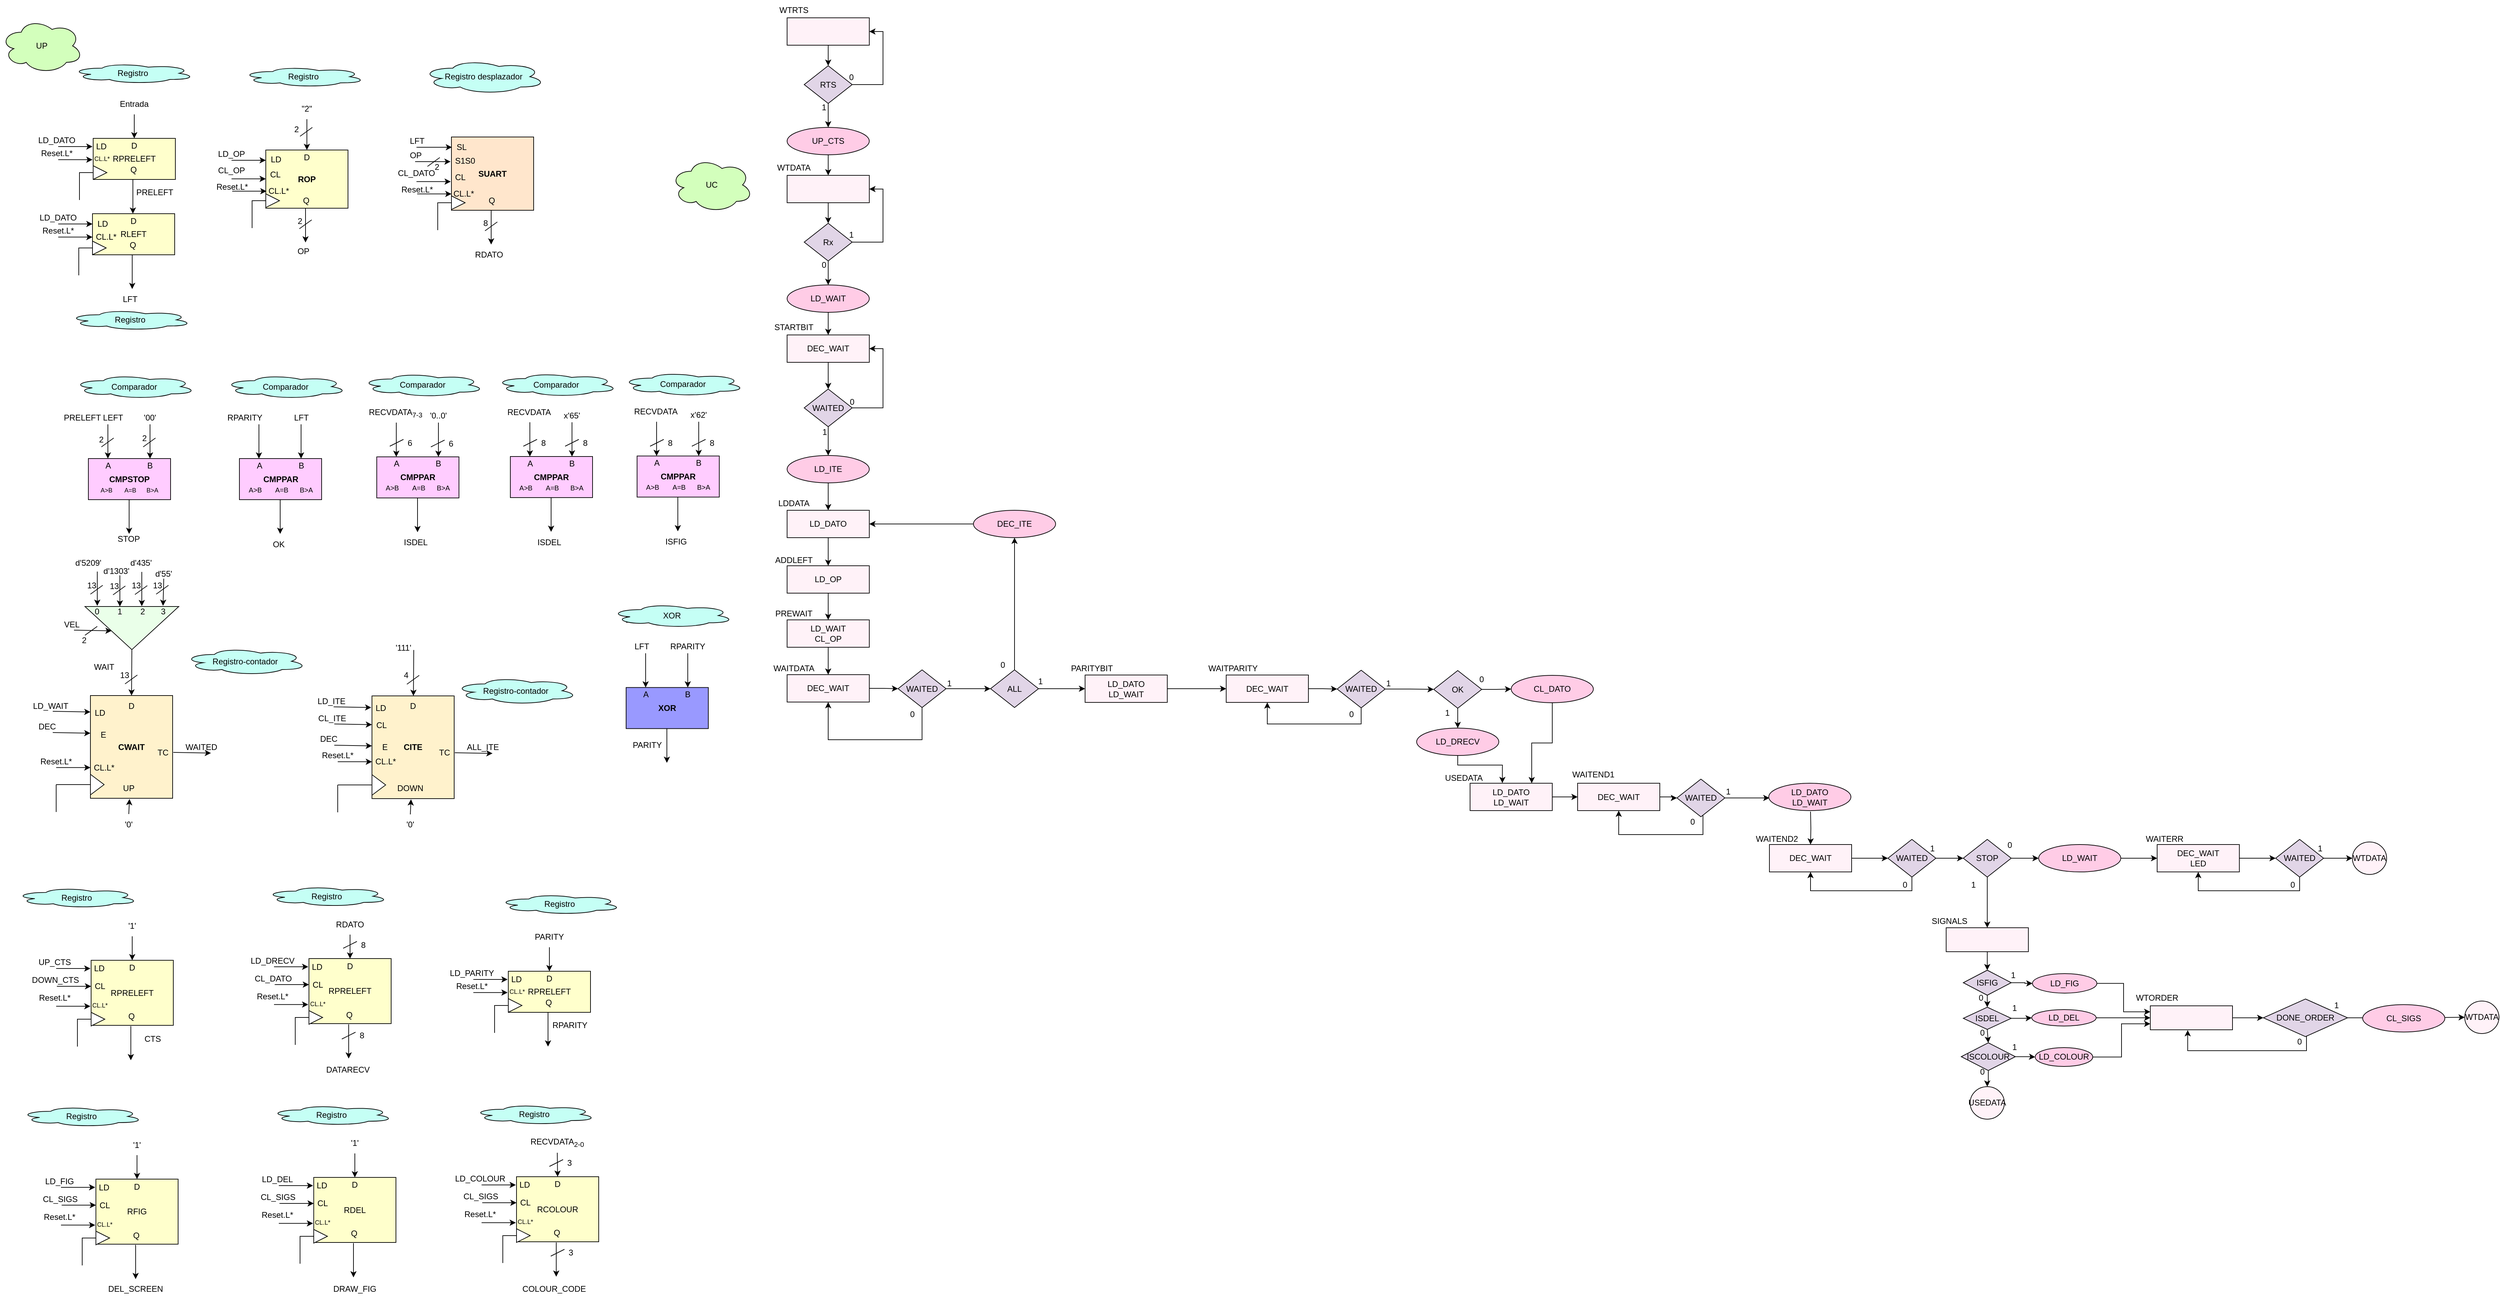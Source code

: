 <mxfile version="20.7.4" type="device"><diagram id="ET6Z7-wbNqIhspNn6tf8" name="Página-1"><mxGraphModel dx="2058" dy="895" grid="1" gridSize="10" guides="1" tooltips="1" connect="1" arrows="1" fold="1" page="1" pageScale="1" pageWidth="827" pageHeight="1169" math="0" shadow="0"><root><mxCell id="0"/><mxCell id="1" parent="0"/><mxCell id="QkEhWZ-XNB-RXRuDiWZ--1" value="&lt;b&gt;ROP&lt;/b&gt;" style="rounded=0;whiteSpace=wrap;html=1;fontSize=12;fillColor=#FFFFCC;" parent="1" vertex="1"><mxGeometry x="399" y="232" width="120" height="85" as="geometry"/></mxCell><mxCell id="QkEhWZ-XNB-RXRuDiWZ--2" value="D" style="text;html=1;strokeColor=none;fillColor=none;align=center;verticalAlign=middle;whiteSpace=wrap;rounded=0;fontSize=12;" parent="1" vertex="1"><mxGeometry x="449" y="238" width="20" height="10" as="geometry"/></mxCell><mxCell id="QkEhWZ-XNB-RXRuDiWZ--3" value="LD" style="text;html=1;strokeColor=none;fillColor=none;align=center;verticalAlign=middle;whiteSpace=wrap;rounded=0;fontSize=12;" parent="1" vertex="1"><mxGeometry x="404" y="236" width="20" height="20" as="geometry"/></mxCell><mxCell id="QkEhWZ-XNB-RXRuDiWZ--4" value="" style="triangle;whiteSpace=wrap;html=1;fontSize=12;" parent="1" vertex="1"><mxGeometry x="399" y="296" width="20" height="20" as="geometry"/></mxCell><mxCell id="QkEhWZ-XNB-RXRuDiWZ--5" value="" style="shape=corner;whiteSpace=wrap;html=1;fontSize=12;dx=0;dy=0;" parent="1" vertex="1"><mxGeometry x="379" y="306" width="20" height="40" as="geometry"/></mxCell><mxCell id="QkEhWZ-XNB-RXRuDiWZ--6" value="Q" style="text;html=1;strokeColor=none;fillColor=none;align=center;verticalAlign=middle;whiteSpace=wrap;rounded=0;fontSize=12;" parent="1" vertex="1"><mxGeometry x="448" y="296" width="20" height="20" as="geometry"/></mxCell><mxCell id="QkEhWZ-XNB-RXRuDiWZ--7" value="" style="endArrow=classic;html=1;rounded=0;fontSize=12;entryX=0.5;entryY=0;entryDx=0;entryDy=0;exitX=0.5;exitY=1;exitDx=0;exitDy=0;" parent="1" source="QkEhWZ-XNB-RXRuDiWZ--10" target="QkEhWZ-XNB-RXRuDiWZ--1" edge="1"><mxGeometry width="50" height="50" relative="1" as="geometry"><mxPoint x="459" y="182" as="sourcePoint"/><mxPoint x="489" y="232" as="targetPoint"/></mxGeometry></mxCell><mxCell id="QkEhWZ-XNB-RXRuDiWZ--8" value="" style="endArrow=classic;html=1;rounded=0;fontSize=12;entryX=0.5;entryY=0;entryDx=0;entryDy=0;" parent="1" edge="1"><mxGeometry width="50" height="50" relative="1" as="geometry"><mxPoint x="457" y="317" as="sourcePoint"/><mxPoint x="457" y="367" as="targetPoint"/></mxGeometry></mxCell><mxCell id="QkEhWZ-XNB-RXRuDiWZ--9" value="" style="endArrow=classic;html=1;rounded=0;fontSize=12;" parent="1" edge="1"><mxGeometry width="50" height="50" relative="1" as="geometry"><mxPoint x="349" y="247" as="sourcePoint"/><mxPoint x="399" y="247" as="targetPoint"/></mxGeometry></mxCell><mxCell id="QkEhWZ-XNB-RXRuDiWZ--10" value="&quot;2&quot;" style="text;html=1;strokeColor=none;fillColor=none;align=center;verticalAlign=middle;whiteSpace=wrap;rounded=0;" parent="1" vertex="1"><mxGeometry x="429" y="157" width="60" height="30" as="geometry"/></mxCell><mxCell id="QkEhWZ-XNB-RXRuDiWZ--11" value="LD_OP" style="text;html=1;strokeColor=none;fillColor=none;align=center;verticalAlign=middle;whiteSpace=wrap;rounded=0;" parent="1" vertex="1"><mxGeometry x="319" y="223" width="60" height="30" as="geometry"/></mxCell><mxCell id="QkEhWZ-XNB-RXRuDiWZ--12" value="OP" style="text;html=1;strokeColor=none;fillColor=none;align=center;verticalAlign=middle;whiteSpace=wrap;rounded=0;" parent="1" vertex="1"><mxGeometry x="424" y="365" width="60" height="30" as="geometry"/></mxCell><mxCell id="QkEhWZ-XNB-RXRuDiWZ--13" value="" style="endArrow=none;html=1;rounded=0;" parent="1" edge="1"><mxGeometry width="50" height="50" relative="1" as="geometry"><mxPoint x="449" y="212" as="sourcePoint"/><mxPoint x="467" y="199" as="targetPoint"/></mxGeometry></mxCell><mxCell id="QkEhWZ-XNB-RXRuDiWZ--14" value="" style="endArrow=none;html=1;rounded=0;" parent="1" edge="1"><mxGeometry width="50" height="50" relative="1" as="geometry"><mxPoint x="448" y="347" as="sourcePoint"/><mxPoint x="466" y="334" as="targetPoint"/></mxGeometry></mxCell><mxCell id="QkEhWZ-XNB-RXRuDiWZ--15" value="2" style="text;html=1;strokeColor=none;fillColor=none;align=center;verticalAlign=middle;whiteSpace=wrap;rounded=0;" parent="1" vertex="1"><mxGeometry x="429" y="192" width="30" height="20" as="geometry"/></mxCell><mxCell id="QkEhWZ-XNB-RXRuDiWZ--16" value="2" style="text;html=1;strokeColor=none;fillColor=none;align=center;verticalAlign=middle;whiteSpace=wrap;rounded=0;" parent="1" vertex="1"><mxGeometry x="434" y="326" width="30" height="20" as="geometry"/></mxCell><mxCell id="QkEhWZ-XNB-RXRuDiWZ--17" value="CL" style="text;html=1;strokeColor=none;fillColor=none;align=center;verticalAlign=middle;whiteSpace=wrap;rounded=0;fontSize=12;" parent="1" vertex="1"><mxGeometry x="403" y="258" width="20" height="20" as="geometry"/></mxCell><mxCell id="QkEhWZ-XNB-RXRuDiWZ--18" value="" style="endArrow=classic;html=1;rounded=0;fontSize=12;entryX=0;entryY=0.25;entryDx=0;entryDy=0;" parent="1" edge="1"><mxGeometry width="50" height="50" relative="1" as="geometry"><mxPoint x="349" y="274.16" as="sourcePoint"/><mxPoint x="399" y="274.16" as="targetPoint"/></mxGeometry></mxCell><mxCell id="QkEhWZ-XNB-RXRuDiWZ--19" value="CL_OP" style="text;html=1;strokeColor=none;fillColor=none;align=center;verticalAlign=middle;whiteSpace=wrap;rounded=0;" parent="1" vertex="1"><mxGeometry x="319" y="247" width="60" height="30" as="geometry"/></mxCell><mxCell id="QkEhWZ-XNB-RXRuDiWZ--20" value="CL.L*" style="text;html=1;strokeColor=none;fillColor=none;align=center;verticalAlign=middle;whiteSpace=wrap;rounded=0;fontSize=12;" parent="1" vertex="1"><mxGeometry x="408" y="282" width="20" height="20" as="geometry"/></mxCell><mxCell id="QkEhWZ-XNB-RXRuDiWZ--21" value="" style="endArrow=classic;html=1;rounded=0;fontSize=12;entryX=0;entryY=0.25;entryDx=0;entryDy=0;" parent="1" edge="1"><mxGeometry width="50" height="50" relative="1" as="geometry"><mxPoint x="350" y="292.16" as="sourcePoint"/><mxPoint x="400" y="292.16" as="targetPoint"/></mxGeometry></mxCell><mxCell id="QkEhWZ-XNB-RXRuDiWZ--22" value="Reset.L*" style="text;html=1;strokeColor=none;fillColor=none;align=center;verticalAlign=middle;whiteSpace=wrap;rounded=0;" parent="1" vertex="1"><mxGeometry x="320" y="271" width="60" height="30" as="geometry"/></mxCell><mxCell id="QkEhWZ-XNB-RXRuDiWZ--24" value="&lt;b&gt;SUART&lt;/b&gt;" style="rounded=0;whiteSpace=wrap;html=1;fontSize=12;fillColor=#FFE6CC;" parent="1" vertex="1"><mxGeometry x="670" y="213" width="120" height="107" as="geometry"/></mxCell><mxCell id="QkEhWZ-XNB-RXRuDiWZ--26" value="SL" style="text;html=1;strokeColor=none;fillColor=none;align=center;verticalAlign=middle;whiteSpace=wrap;rounded=0;fontSize=12;" parent="1" vertex="1"><mxGeometry x="675" y="218" width="20" height="20" as="geometry"/></mxCell><mxCell id="QkEhWZ-XNB-RXRuDiWZ--27" value="" style="triangle;whiteSpace=wrap;html=1;fontSize=12;" parent="1" vertex="1"><mxGeometry x="670" y="299" width="20" height="20" as="geometry"/></mxCell><mxCell id="QkEhWZ-XNB-RXRuDiWZ--28" value="" style="shape=corner;whiteSpace=wrap;html=1;fontSize=12;dx=0;dy=0;" parent="1" vertex="1"><mxGeometry x="650" y="309" width="20" height="40" as="geometry"/></mxCell><mxCell id="QkEhWZ-XNB-RXRuDiWZ--29" value="Q" style="text;html=1;strokeColor=none;fillColor=none;align=center;verticalAlign=middle;whiteSpace=wrap;rounded=0;fontSize=12;" parent="1" vertex="1"><mxGeometry x="719" y="296" width="20" height="20" as="geometry"/></mxCell><mxCell id="QkEhWZ-XNB-RXRuDiWZ--31" value="" style="endArrow=classic;html=1;rounded=0;fontSize=12;entryX=0.5;entryY=0;entryDx=0;entryDy=0;" parent="1" edge="1"><mxGeometry width="50" height="50" relative="1" as="geometry"><mxPoint x="728" y="320" as="sourcePoint"/><mxPoint x="728" y="370" as="targetPoint"/></mxGeometry></mxCell><mxCell id="QkEhWZ-XNB-RXRuDiWZ--32" value="" style="endArrow=classic;html=1;rounded=0;fontSize=12;entryX=0.015;entryY=0.14;entryDx=0;entryDy=0;entryPerimeter=0;" parent="1" edge="1"><mxGeometry width="50" height="50" relative="1" as="geometry"><mxPoint x="619" y="228" as="sourcePoint"/><mxPoint x="670.8" y="227.98" as="targetPoint"/></mxGeometry></mxCell><mxCell id="QkEhWZ-XNB-RXRuDiWZ--34" value="LFT" style="text;html=1;strokeColor=none;fillColor=none;align=center;verticalAlign=middle;whiteSpace=wrap;rounded=0;" parent="1" vertex="1"><mxGeometry x="590" y="204" width="60" height="30" as="geometry"/></mxCell><mxCell id="QkEhWZ-XNB-RXRuDiWZ--35" value="RDATO" style="text;html=1;strokeColor=none;fillColor=none;align=center;verticalAlign=middle;whiteSpace=wrap;rounded=0;" parent="1" vertex="1"><mxGeometry x="695" y="370" width="60" height="30" as="geometry"/></mxCell><mxCell id="QkEhWZ-XNB-RXRuDiWZ--37" value="" style="endArrow=none;html=1;rounded=0;" parent="1" edge="1"><mxGeometry width="50" height="50" relative="1" as="geometry"><mxPoint x="719" y="350" as="sourcePoint"/><mxPoint x="737" y="337" as="targetPoint"/></mxGeometry></mxCell><mxCell id="QkEhWZ-XNB-RXRuDiWZ--39" value="8" style="text;html=1;strokeColor=none;fillColor=none;align=center;verticalAlign=middle;whiteSpace=wrap;rounded=0;" parent="1" vertex="1"><mxGeometry x="705" y="329" width="30" height="20" as="geometry"/></mxCell><mxCell id="QkEhWZ-XNB-RXRuDiWZ--40" value="S1S0" style="text;html=1;strokeColor=none;fillColor=none;align=center;verticalAlign=middle;whiteSpace=wrap;rounded=0;fontSize=12;" parent="1" vertex="1"><mxGeometry x="680" y="238" width="20" height="20" as="geometry"/></mxCell><mxCell id="QkEhWZ-XNB-RXRuDiWZ--41" value="" style="endArrow=classic;html=1;rounded=0;fontSize=12;entryX=0.015;entryY=0.14;entryDx=0;entryDy=0;entryPerimeter=0;" parent="1" edge="1"><mxGeometry width="50" height="50" relative="1" as="geometry"><mxPoint x="617" y="249" as="sourcePoint"/><mxPoint x="668.8" y="248.98" as="targetPoint"/></mxGeometry></mxCell><mxCell id="QkEhWZ-XNB-RXRuDiWZ--42" value="OP" style="text;html=1;strokeColor=none;fillColor=none;align=center;verticalAlign=middle;whiteSpace=wrap;rounded=0;" parent="1" vertex="1"><mxGeometry x="588" y="225" width="60" height="30" as="geometry"/></mxCell><mxCell id="QkEhWZ-XNB-RXRuDiWZ--45" value="" style="endArrow=none;html=1;rounded=0;" parent="1" edge="1"><mxGeometry width="50" height="50" relative="1" as="geometry"><mxPoint x="635" y="256" as="sourcePoint"/><mxPoint x="653" y="243" as="targetPoint"/></mxGeometry></mxCell><mxCell id="QkEhWZ-XNB-RXRuDiWZ--46" value="2" style="text;html=1;strokeColor=none;fillColor=none;align=center;verticalAlign=middle;whiteSpace=wrap;rounded=0;" parent="1" vertex="1"><mxGeometry x="634" y="247" width="30" height="20" as="geometry"/></mxCell><mxCell id="QkEhWZ-XNB-RXRuDiWZ--48" value="CL" style="text;html=1;strokeColor=none;fillColor=none;align=center;verticalAlign=middle;whiteSpace=wrap;rounded=0;fontSize=12;" parent="1" vertex="1"><mxGeometry x="673" y="262" width="20" height="20" as="geometry"/></mxCell><mxCell id="QkEhWZ-XNB-RXRuDiWZ--49" value="" style="endArrow=classic;html=1;rounded=0;fontSize=12;entryX=0;entryY=0.25;entryDx=0;entryDy=0;" parent="1" edge="1"><mxGeometry width="50" height="50" relative="1" as="geometry"><mxPoint x="619" y="278.16" as="sourcePoint"/><mxPoint x="669" y="278.16" as="targetPoint"/></mxGeometry></mxCell><mxCell id="QkEhWZ-XNB-RXRuDiWZ--50" value="CL_DATO" style="text;html=1;strokeColor=none;fillColor=none;align=center;verticalAlign=middle;whiteSpace=wrap;rounded=0;" parent="1" vertex="1"><mxGeometry x="589" y="251" width="60" height="30" as="geometry"/></mxCell><mxCell id="QkEhWZ-XNB-RXRuDiWZ--51" value="CL.L*" style="text;html=1;strokeColor=none;fillColor=none;align=center;verticalAlign=middle;whiteSpace=wrap;rounded=0;fontSize=12;" parent="1" vertex="1"><mxGeometry x="678" y="286" width="20" height="20" as="geometry"/></mxCell><mxCell id="QkEhWZ-XNB-RXRuDiWZ--52" value="" style="endArrow=classic;html=1;rounded=0;fontSize=12;entryX=0;entryY=0.25;entryDx=0;entryDy=0;" parent="1" edge="1"><mxGeometry width="50" height="50" relative="1" as="geometry"><mxPoint x="620" y="296.16" as="sourcePoint"/><mxPoint x="670" y="296.16" as="targetPoint"/></mxGeometry></mxCell><mxCell id="QkEhWZ-XNB-RXRuDiWZ--53" value="Reset.L*" style="text;html=1;strokeColor=none;fillColor=none;align=center;verticalAlign=middle;whiteSpace=wrap;rounded=0;" parent="1" vertex="1"><mxGeometry x="590" y="275" width="60" height="30" as="geometry"/></mxCell><mxCell id="QkEhWZ-XNB-RXRuDiWZ--54" value="RPRELEFT" style="rounded=0;whiteSpace=wrap;html=1;fontSize=12;fillColor=#FFFFCC;" parent="1" vertex="1"><mxGeometry x="147" y="215" width="120" height="60" as="geometry"/></mxCell><mxCell id="QkEhWZ-XNB-RXRuDiWZ--55" value="D" style="text;html=1;strokeColor=none;fillColor=none;align=center;verticalAlign=middle;whiteSpace=wrap;rounded=0;fontSize=12;" parent="1" vertex="1"><mxGeometry x="197" y="221" width="20" height="10" as="geometry"/></mxCell><mxCell id="QkEhWZ-XNB-RXRuDiWZ--57" value="" style="triangle;whiteSpace=wrap;html=1;fontSize=12;" parent="1" vertex="1"><mxGeometry x="147" y="255" width="20" height="20" as="geometry"/></mxCell><mxCell id="QkEhWZ-XNB-RXRuDiWZ--58" value="" style="shape=corner;whiteSpace=wrap;html=1;fontSize=12;dx=0;dy=0;" parent="1" vertex="1"><mxGeometry x="127" y="265" width="20" height="40" as="geometry"/></mxCell><mxCell id="QkEhWZ-XNB-RXRuDiWZ--59" value="Q" style="text;html=1;strokeColor=none;fillColor=none;align=center;verticalAlign=middle;whiteSpace=wrap;rounded=0;fontSize=12;" parent="1" vertex="1"><mxGeometry x="196" y="251" width="20" height="20" as="geometry"/></mxCell><mxCell id="QkEhWZ-XNB-RXRuDiWZ--60" value="" style="endArrow=classic;html=1;rounded=0;fontSize=12;entryX=0.5;entryY=0;entryDx=0;entryDy=0;exitX=0.5;exitY=1;exitDx=0;exitDy=0;" parent="1" source="QkEhWZ-XNB-RXRuDiWZ--63" target="QkEhWZ-XNB-RXRuDiWZ--54" edge="1"><mxGeometry width="50" height="50" relative="1" as="geometry"><mxPoint x="207" y="165" as="sourcePoint"/><mxPoint x="237" y="215" as="targetPoint"/></mxGeometry></mxCell><mxCell id="QkEhWZ-XNB-RXRuDiWZ--61" value="" style="endArrow=classic;html=1;rounded=0;fontSize=12;entryX=0.5;entryY=0;entryDx=0;entryDy=0;" parent="1" edge="1"><mxGeometry width="50" height="50" relative="1" as="geometry"><mxPoint x="205" y="275" as="sourcePoint"/><mxPoint x="205" y="325" as="targetPoint"/></mxGeometry></mxCell><mxCell id="QkEhWZ-XNB-RXRuDiWZ--63" value="Entrada" style="text;html=1;strokeColor=none;fillColor=none;align=center;verticalAlign=middle;whiteSpace=wrap;rounded=0;" parent="1" vertex="1"><mxGeometry x="177" y="150" width="60" height="30" as="geometry"/></mxCell><mxCell id="QkEhWZ-XNB-RXRuDiWZ--84" value="RLEFT" style="rounded=0;whiteSpace=wrap;html=1;fontSize=12;fillColor=#FFFFCC;" parent="1" vertex="1"><mxGeometry x="146" y="325" width="120" height="60" as="geometry"/></mxCell><mxCell id="QkEhWZ-XNB-RXRuDiWZ--85" value="D" style="text;html=1;strokeColor=none;fillColor=none;align=center;verticalAlign=middle;whiteSpace=wrap;rounded=0;fontSize=12;" parent="1" vertex="1"><mxGeometry x="196" y="331" width="20" height="10" as="geometry"/></mxCell><mxCell id="QkEhWZ-XNB-RXRuDiWZ--86" value="LD" style="text;html=1;strokeColor=none;fillColor=none;align=center;verticalAlign=middle;whiteSpace=wrap;rounded=0;fontSize=12;" parent="1" vertex="1"><mxGeometry x="151" y="330" width="20" height="20" as="geometry"/></mxCell><mxCell id="QkEhWZ-XNB-RXRuDiWZ--87" value="" style="triangle;whiteSpace=wrap;html=1;fontSize=12;" parent="1" vertex="1"><mxGeometry x="146" y="365" width="20" height="20" as="geometry"/></mxCell><mxCell id="QkEhWZ-XNB-RXRuDiWZ--88" value="" style="shape=corner;whiteSpace=wrap;html=1;fontSize=12;dx=0;dy=0;" parent="1" vertex="1"><mxGeometry x="126" y="375" width="20" height="40" as="geometry"/></mxCell><mxCell id="QkEhWZ-XNB-RXRuDiWZ--89" value="Q" style="text;html=1;strokeColor=none;fillColor=none;align=center;verticalAlign=middle;whiteSpace=wrap;rounded=0;fontSize=12;" parent="1" vertex="1"><mxGeometry x="195" y="361" width="20" height="20" as="geometry"/></mxCell><mxCell id="QkEhWZ-XNB-RXRuDiWZ--90" value="" style="endArrow=classic;html=1;rounded=0;fontSize=12;entryX=0.5;entryY=0;entryDx=0;entryDy=0;" parent="1" edge="1"><mxGeometry width="50" height="50" relative="1" as="geometry"><mxPoint x="204" y="385" as="sourcePoint"/><mxPoint x="204" y="435" as="targetPoint"/></mxGeometry></mxCell><mxCell id="QkEhWZ-XNB-RXRuDiWZ--91" value="" style="endArrow=classic;html=1;rounded=0;fontSize=12;entryX=0;entryY=0.25;entryDx=0;entryDy=0;" parent="1" target="QkEhWZ-XNB-RXRuDiWZ--84" edge="1"><mxGeometry width="50" height="50" relative="1" as="geometry"><mxPoint x="96" y="340" as="sourcePoint"/><mxPoint x="236" y="325" as="targetPoint"/></mxGeometry></mxCell><mxCell id="QkEhWZ-XNB-RXRuDiWZ--92" value="LD_DATO" style="text;html=1;strokeColor=none;fillColor=none;align=center;verticalAlign=middle;whiteSpace=wrap;rounded=0;" parent="1" vertex="1"><mxGeometry x="66" y="316" width="60" height="30" as="geometry"/></mxCell><mxCell id="QkEhWZ-XNB-RXRuDiWZ--93" value="LFT" style="text;html=1;strokeColor=none;fillColor=none;align=center;verticalAlign=middle;whiteSpace=wrap;rounded=0;" parent="1" vertex="1"><mxGeometry x="171" y="435" width="60" height="30" as="geometry"/></mxCell><mxCell id="QkEhWZ-XNB-RXRuDiWZ--94" value="PRELEFT" style="text;html=1;strokeColor=none;fillColor=none;align=center;verticalAlign=middle;whiteSpace=wrap;rounded=0;" parent="1" vertex="1"><mxGeometry x="207" y="279" width="60" height="30" as="geometry"/></mxCell><mxCell id="QkEhWZ-XNB-RXRuDiWZ--95" value="&lt;b&gt;CMPSTOP&lt;/b&gt;" style="rounded=0;whiteSpace=wrap;html=1;fontSize=12;fillColor=#FFCCFF;" parent="1" vertex="1"><mxGeometry x="140" y="682.5" width="120" height="60" as="geometry"/></mxCell><mxCell id="QkEhWZ-XNB-RXRuDiWZ--96" value="A" style="text;html=1;strokeColor=none;fillColor=none;align=center;verticalAlign=middle;whiteSpace=wrap;rounded=0;fontSize=12;" parent="1" vertex="1"><mxGeometry x="159" y="682.5" width="20" height="20" as="geometry"/></mxCell><mxCell id="QkEhWZ-XNB-RXRuDiWZ--97" value="B" style="text;html=1;strokeColor=none;fillColor=none;align=center;verticalAlign=middle;whiteSpace=wrap;rounded=0;fontSize=12;" parent="1" vertex="1"><mxGeometry x="220" y="682.5" width="20" height="20" as="geometry"/></mxCell><mxCell id="QkEhWZ-XNB-RXRuDiWZ--98" value="" style="endArrow=classic;html=1;rounded=0;fontSize=12;entryX=0.75;entryY=0;entryDx=0;entryDy=0;" parent="1" target="QkEhWZ-XNB-RXRuDiWZ--95" edge="1"><mxGeometry width="50" height="50" relative="1" as="geometry"><mxPoint x="230" y="632.5" as="sourcePoint"/><mxPoint x="270" y="692.5" as="targetPoint"/></mxGeometry></mxCell><mxCell id="QkEhWZ-XNB-RXRuDiWZ--99" value="" style="endArrow=classic;html=1;rounded=0;fontSize=12;entryX=0.75;entryY=0;entryDx=0;entryDy=0;" parent="1" edge="1"><mxGeometry width="50" height="50" relative="1" as="geometry"><mxPoint x="168.5" y="632.5" as="sourcePoint"/><mxPoint x="168.5" y="682.5" as="targetPoint"/></mxGeometry></mxCell><mxCell id="QkEhWZ-XNB-RXRuDiWZ--100" value="&lt;font style=&quot;font-size: 9px;&quot;&gt;A&amp;gt;B&amp;nbsp; &amp;nbsp; &amp;nbsp; &amp;nbsp;A=B&amp;nbsp; &amp;nbsp; &amp;nbsp; B&amp;gt;A&lt;/font&gt;" style="text;html=1;strokeColor=none;fillColor=none;align=center;verticalAlign=middle;whiteSpace=wrap;rounded=0;fontSize=12;" parent="1" vertex="1"><mxGeometry x="140" y="712.5" width="120" height="30" as="geometry"/></mxCell><mxCell id="QkEhWZ-XNB-RXRuDiWZ--101" value="" style="endArrow=classic;html=1;rounded=0;fontSize=12;entryX=0.75;entryY=0;entryDx=0;entryDy=0;" parent="1" edge="1"><mxGeometry width="50" height="50" relative="1" as="geometry"><mxPoint x="199.5" y="742.5" as="sourcePoint"/><mxPoint x="199.5" y="792.5" as="targetPoint"/></mxGeometry></mxCell><mxCell id="QkEhWZ-XNB-RXRuDiWZ--102" value="" style="endArrow=none;html=1;rounded=0;" parent="1" edge="1"><mxGeometry width="50" height="50" relative="1" as="geometry"><mxPoint x="159" y="665.5" as="sourcePoint"/><mxPoint x="177" y="652.5" as="targetPoint"/></mxGeometry></mxCell><mxCell id="QkEhWZ-XNB-RXRuDiWZ--103" value="" style="endArrow=none;html=1;rounded=0;" parent="1" edge="1"><mxGeometry width="50" height="50" relative="1" as="geometry"><mxPoint x="220" y="665.5" as="sourcePoint"/><mxPoint x="238" y="652.5" as="targetPoint"/></mxGeometry></mxCell><mxCell id="QkEhWZ-XNB-RXRuDiWZ--104" value="2" style="text;html=1;strokeColor=none;fillColor=none;align=center;verticalAlign=middle;whiteSpace=wrap;rounded=0;" parent="1" vertex="1"><mxGeometry x="144" y="644.5" width="30" height="20" as="geometry"/></mxCell><mxCell id="QkEhWZ-XNB-RXRuDiWZ--105" value="2" style="text;html=1;strokeColor=none;fillColor=none;align=center;verticalAlign=middle;whiteSpace=wrap;rounded=0;" parent="1" vertex="1"><mxGeometry x="207" y="642.5" width="30" height="20" as="geometry"/></mxCell><mxCell id="QkEhWZ-XNB-RXRuDiWZ--106" value="PRELEFT LEFT" style="text;html=1;strokeColor=none;fillColor=none;align=center;verticalAlign=middle;whiteSpace=wrap;rounded=0;" parent="1" vertex="1"><mxGeometry x="98" y="607.5" width="99" height="30" as="geometry"/></mxCell><mxCell id="QkEhWZ-XNB-RXRuDiWZ--107" value="'00'" style="text;html=1;strokeColor=none;fillColor=none;align=center;verticalAlign=middle;whiteSpace=wrap;rounded=0;" parent="1" vertex="1"><mxGeometry x="200" y="607.5" width="60" height="30" as="geometry"/></mxCell><mxCell id="QkEhWZ-XNB-RXRuDiWZ--108" value="STOP" style="text;html=1;strokeColor=none;fillColor=none;align=center;verticalAlign=middle;whiteSpace=wrap;rounded=0;" parent="1" vertex="1"><mxGeometry x="169" y="784.5" width="60" height="30" as="geometry"/></mxCell><mxCell id="QkEhWZ-XNB-RXRuDiWZ--110" value="Reset.L*" style="text;html=1;strokeColor=none;fillColor=none;align=center;verticalAlign=middle;whiteSpace=wrap;rounded=0;" parent="1" vertex="1"><mxGeometry x="66" y="335" width="60" height="30" as="geometry"/></mxCell><mxCell id="QkEhWZ-XNB-RXRuDiWZ--111" value="CL.L*" style="text;html=1;strokeColor=none;fillColor=none;align=center;verticalAlign=middle;whiteSpace=wrap;rounded=0;fontSize=12;" parent="1" vertex="1"><mxGeometry x="156" y="349" width="20" height="20" as="geometry"/></mxCell><mxCell id="QkEhWZ-XNB-RXRuDiWZ--112" value="" style="endArrow=classic;html=1;rounded=0;fontSize=12;entryX=0;entryY=0.25;entryDx=0;entryDy=0;" parent="1" edge="1"><mxGeometry width="50" height="50" relative="1" as="geometry"><mxPoint x="96" y="359.16" as="sourcePoint"/><mxPoint x="146" y="359.16" as="targetPoint"/></mxGeometry></mxCell><mxCell id="QkEhWZ-XNB-RXRuDiWZ--114" value="LD" style="text;html=1;strokeColor=none;fillColor=none;align=center;verticalAlign=middle;whiteSpace=wrap;rounded=0;fontSize=12;" parent="1" vertex="1"><mxGeometry x="149" y="217" width="20" height="20" as="geometry"/></mxCell><mxCell id="QkEhWZ-XNB-RXRuDiWZ--115" value="" style="endArrow=classic;html=1;rounded=0;fontSize=12;entryX=0;entryY=0.25;entryDx=0;entryDy=0;" parent="1" edge="1"><mxGeometry width="50" height="50" relative="1" as="geometry"><mxPoint x="96" y="227" as="sourcePoint"/><mxPoint x="146" y="227" as="targetPoint"/></mxGeometry></mxCell><mxCell id="QkEhWZ-XNB-RXRuDiWZ--116" value="LD_DATO" style="text;html=1;strokeColor=none;fillColor=none;align=center;verticalAlign=middle;whiteSpace=wrap;rounded=0;" parent="1" vertex="1"><mxGeometry x="64" y="203" width="60" height="30" as="geometry"/></mxCell><mxCell id="QkEhWZ-XNB-RXRuDiWZ--117" value="Reset.L*" style="text;html=1;strokeColor=none;fillColor=none;align=center;verticalAlign=middle;whiteSpace=wrap;rounded=0;" parent="1" vertex="1"><mxGeometry x="64" y="222" width="60" height="30" as="geometry"/></mxCell><mxCell id="QkEhWZ-XNB-RXRuDiWZ--118" value="CL.L*" style="text;html=1;strokeColor=none;fillColor=none;align=center;verticalAlign=middle;whiteSpace=wrap;rounded=0;fontSize=9;" parent="1" vertex="1"><mxGeometry x="150" y="235" width="20" height="20" as="geometry"/></mxCell><mxCell id="QkEhWZ-XNB-RXRuDiWZ--119" value="" style="endArrow=classic;html=1;rounded=0;fontSize=12;entryX=0;entryY=0.25;entryDx=0;entryDy=0;" parent="1" edge="1"><mxGeometry width="50" height="50" relative="1" as="geometry"><mxPoint x="96" y="246.16" as="sourcePoint"/><mxPoint x="146" y="246.16" as="targetPoint"/></mxGeometry></mxCell><mxCell id="ZdqeEFGo21xJkdvjT8cN-1" value="Registro desplazador" style="ellipse;shape=cloud;whiteSpace=wrap;html=1;fillColor=#C5FFF5;" parent="1" vertex="1"><mxGeometry x="627" y="100" width="180" height="50" as="geometry"/></mxCell><mxCell id="ZdqeEFGo21xJkdvjT8cN-2" value="Registro" style="ellipse;shape=cloud;whiteSpace=wrap;html=1;fillColor=#C5FFF5;" parent="1" vertex="1"><mxGeometry x="364" y="110" width="180" height="30" as="geometry"/></mxCell><mxCell id="ZdqeEFGo21xJkdvjT8cN-4" value="Registro" style="ellipse;shape=cloud;whiteSpace=wrap;html=1;fillColor=#C5FFF5;" parent="1" vertex="1"><mxGeometry x="115" y="105" width="180" height="30" as="geometry"/></mxCell><mxCell id="ZdqeEFGo21xJkdvjT8cN-9" value="Comparador" style="ellipse;shape=cloud;whiteSpace=wrap;html=1;fillColor=#C5FFF5;" parent="1" vertex="1"><mxGeometry x="117" y="560" width="180" height="35" as="geometry"/></mxCell><mxCell id="ZdqeEFGo21xJkdvjT8cN-11" value="Registro" style="ellipse;shape=cloud;whiteSpace=wrap;html=1;fillColor=#C5FFF5;" parent="1" vertex="1"><mxGeometry x="111" y="465" width="180" height="30" as="geometry"/></mxCell><mxCell id="ZdqeEFGo21xJkdvjT8cN-13" value="UP" style="ellipse;shape=cloud;whiteSpace=wrap;html=1;fillColor=#D3FFBC;" parent="1" vertex="1"><mxGeometry x="12" y="40" width="120" height="80" as="geometry"/></mxCell><mxCell id="ZdqeEFGo21xJkdvjT8cN-14" value="UC" style="ellipse;shape=cloud;whiteSpace=wrap;html=1;fillColor=#D3FFBC;" parent="1" vertex="1"><mxGeometry x="990" y="243" width="120" height="80" as="geometry"/></mxCell><mxCell id="_bwy2okZrDFS8kESQkoh-19" value="&lt;div align=&quot;center&quot;&gt;&lt;b&gt;CITE&lt;/b&gt;&lt;/div&gt;" style="rounded=0;whiteSpace=wrap;html=1;fontSize=12;align=center;fillColor=#FFF2CC;" parent="1" vertex="1"><mxGeometry x="554" y="1029" width="120" height="150" as="geometry"/></mxCell><mxCell id="_bwy2okZrDFS8kESQkoh-20" value="" style="triangle;whiteSpace=wrap;html=1;fontSize=12;" parent="1" vertex="1"><mxGeometry x="554" y="1144" width="20" height="30" as="geometry"/></mxCell><mxCell id="_bwy2okZrDFS8kESQkoh-21" value="" style="endArrow=none;html=1;rounded=0;fontSize=12;entryX=0;entryY=0.5;entryDx=0;entryDy=0;" parent="1" edge="1"><mxGeometry width="50" height="50" relative="1" as="geometry"><mxPoint x="504" y="1159" as="sourcePoint"/><mxPoint x="554" y="1159" as="targetPoint"/></mxGeometry></mxCell><mxCell id="_bwy2okZrDFS8kESQkoh-22" value="" style="endArrow=none;html=1;rounded=0;fontSize=12;" parent="1" edge="1"><mxGeometry width="50" height="50" relative="1" as="geometry"><mxPoint x="504" y="1199" as="sourcePoint"/><mxPoint x="504" y="1159" as="targetPoint"/></mxGeometry></mxCell><mxCell id="_bwy2okZrDFS8kESQkoh-23" value="" style="endArrow=classic;html=1;rounded=0;fontSize=12;" parent="1" edge="1"><mxGeometry width="50" height="50" relative="1" as="geometry"><mxPoint x="499" y="1070" as="sourcePoint"/><mxPoint x="554" y="1071" as="targetPoint"/></mxGeometry></mxCell><mxCell id="_bwy2okZrDFS8kESQkoh-24" value="" style="endArrow=classic;html=1;rounded=0;fontSize=12;" parent="1" edge="1"><mxGeometry width="50" height="50" relative="1" as="geometry"><mxPoint x="499" y="1101" as="sourcePoint"/><mxPoint x="554" y="1102" as="targetPoint"/></mxGeometry></mxCell><mxCell id="_bwy2okZrDFS8kESQkoh-25" value="" style="endArrow=classic;html=1;rounded=0;fontSize=12;" parent="1" edge="1"><mxGeometry width="50" height="50" relative="1" as="geometry"><mxPoint x="675" y="1112" as="sourcePoint"/><mxPoint x="730" y="1113" as="targetPoint"/></mxGeometry></mxCell><mxCell id="_bwy2okZrDFS8kESQkoh-26" value="CL_ITE" style="text;html=1;strokeColor=none;fillColor=none;align=center;verticalAlign=middle;whiteSpace=wrap;rounded=0;" parent="1" vertex="1"><mxGeometry x="466" y="1047" width="60" height="30" as="geometry"/></mxCell><mxCell id="_bwy2okZrDFS8kESQkoh-27" value="DEC" style="text;html=1;strokeColor=none;fillColor=none;align=center;verticalAlign=middle;whiteSpace=wrap;rounded=0;" parent="1" vertex="1"><mxGeometry x="461" y="1077" width="60" height="30" as="geometry"/></mxCell><mxCell id="_bwy2okZrDFS8kESQkoh-28" value="ALL_ITE" style="text;html=1;strokeColor=none;fillColor=none;align=center;verticalAlign=middle;whiteSpace=wrap;rounded=0;" parent="1" vertex="1"><mxGeometry x="686" y="1089" width="60" height="30" as="geometry"/></mxCell><mxCell id="_bwy2okZrDFS8kESQkoh-29" value="D" style="text;html=1;strokeColor=none;fillColor=none;align=center;verticalAlign=middle;whiteSpace=wrap;rounded=0;" parent="1" vertex="1"><mxGeometry x="584" y="1029" width="60" height="30" as="geometry"/></mxCell><mxCell id="_bwy2okZrDFS8kESQkoh-30" value="CL" style="text;html=1;strokeColor=none;fillColor=none;align=center;verticalAlign=middle;whiteSpace=wrap;rounded=0;" parent="1" vertex="1"><mxGeometry x="538" y="1057" width="60" height="30" as="geometry"/></mxCell><mxCell id="_bwy2okZrDFS8kESQkoh-31" value="E" style="text;html=1;strokeColor=none;fillColor=none;align=center;verticalAlign=middle;whiteSpace=wrap;rounded=0;" parent="1" vertex="1"><mxGeometry x="543" y="1089" width="60" height="30" as="geometry"/></mxCell><mxCell id="_bwy2okZrDFS8kESQkoh-32" value="TC" style="text;html=1;strokeColor=none;fillColor=none;align=center;verticalAlign=middle;whiteSpace=wrap;rounded=0;" parent="1" vertex="1"><mxGeometry x="630" y="1097" width="60" height="30" as="geometry"/></mxCell><mxCell id="_bwy2okZrDFS8kESQkoh-33" value="" style="endArrow=classic;html=1;rounded=0;exitX=0.5;exitY=0;exitDx=0;exitDy=0;" parent="1" source="_bwy2okZrDFS8kESQkoh-34" edge="1"><mxGeometry width="50" height="50" relative="1" as="geometry"><mxPoint x="611" y="1220" as="sourcePoint"/><mxPoint x="611" y="1180.0" as="targetPoint"/></mxGeometry></mxCell><mxCell id="_bwy2okZrDFS8kESQkoh-34" value="'0'" style="text;html=1;strokeColor=none;fillColor=none;align=center;verticalAlign=middle;whiteSpace=wrap;rounded=0;" parent="1" vertex="1"><mxGeometry x="595" y="1202" width="30" height="30" as="geometry"/></mxCell><mxCell id="_bwy2okZrDFS8kESQkoh-35" value="DOWN" style="text;html=1;strokeColor=none;fillColor=none;align=center;verticalAlign=middle;whiteSpace=wrap;rounded=0;" parent="1" vertex="1"><mxGeometry x="580" y="1149" width="60" height="30" as="geometry"/></mxCell><mxCell id="_bwy2okZrDFS8kESQkoh-36" value="Registro-contador" style="ellipse;shape=cloud;whiteSpace=wrap;html=1;fillColor=#C5FFF5;" parent="1" vertex="1"><mxGeometry x="674" y="1001.5" width="180" height="40" as="geometry"/></mxCell><mxCell id="_bwy2okZrDFS8kESQkoh-37" value="&lt;div align=&quot;center&quot;&gt;&lt;b&gt;CWAIT&lt;/b&gt;&lt;/div&gt;" style="rounded=0;whiteSpace=wrap;html=1;fontSize=12;align=center;fillColor=#FFF2CC;" parent="1" vertex="1"><mxGeometry x="143" y="1028.5" width="120" height="150" as="geometry"/></mxCell><mxCell id="_bwy2okZrDFS8kESQkoh-38" value="" style="triangle;whiteSpace=wrap;html=1;fontSize=12;" parent="1" vertex="1"><mxGeometry x="143" y="1143.5" width="20" height="30" as="geometry"/></mxCell><mxCell id="_bwy2okZrDFS8kESQkoh-39" value="" style="endArrow=none;html=1;rounded=0;fontSize=12;entryX=0;entryY=0.5;entryDx=0;entryDy=0;" parent="1" edge="1"><mxGeometry width="50" height="50" relative="1" as="geometry"><mxPoint x="93" y="1158.5" as="sourcePoint"/><mxPoint x="143" y="1158.5" as="targetPoint"/></mxGeometry></mxCell><mxCell id="_bwy2okZrDFS8kESQkoh-40" value="" style="endArrow=none;html=1;rounded=0;fontSize=12;" parent="1" edge="1"><mxGeometry width="50" height="50" relative="1" as="geometry"><mxPoint x="93" y="1198.5" as="sourcePoint"/><mxPoint x="93" y="1158.5" as="targetPoint"/></mxGeometry></mxCell><mxCell id="_bwy2okZrDFS8kESQkoh-41" value="" style="endArrow=classic;html=1;rounded=0;fontSize=12;" parent="1" edge="1"><mxGeometry width="50" height="50" relative="1" as="geometry"><mxPoint x="88" y="1051.5" as="sourcePoint"/><mxPoint x="143" y="1052.5" as="targetPoint"/></mxGeometry></mxCell><mxCell id="_bwy2okZrDFS8kESQkoh-42" value="" style="endArrow=classic;html=1;rounded=0;fontSize=12;" parent="1" edge="1"><mxGeometry width="50" height="50" relative="1" as="geometry"><mxPoint x="88" y="1082.5" as="sourcePoint"/><mxPoint x="143" y="1083.5" as="targetPoint"/></mxGeometry></mxCell><mxCell id="_bwy2okZrDFS8kESQkoh-43" value="" style="endArrow=classic;html=1;rounded=0;fontSize=12;" parent="1" edge="1"><mxGeometry width="50" height="50" relative="1" as="geometry"><mxPoint x="264" y="1111.5" as="sourcePoint"/><mxPoint x="319" y="1112.5" as="targetPoint"/></mxGeometry></mxCell><mxCell id="_bwy2okZrDFS8kESQkoh-44" value="LD_WAIT" style="text;html=1;strokeColor=none;fillColor=none;align=center;verticalAlign=middle;whiteSpace=wrap;rounded=0;" parent="1" vertex="1"><mxGeometry x="55" y="1028.5" width="60" height="30" as="geometry"/></mxCell><mxCell id="_bwy2okZrDFS8kESQkoh-45" value="DEC" style="text;html=1;strokeColor=none;fillColor=none;align=center;verticalAlign=middle;whiteSpace=wrap;rounded=0;" parent="1" vertex="1"><mxGeometry x="50" y="1058.5" width="60" height="30" as="geometry"/></mxCell><mxCell id="_bwy2okZrDFS8kESQkoh-46" value="WAITED" style="text;html=1;strokeColor=none;fillColor=none;align=center;verticalAlign=middle;whiteSpace=wrap;rounded=0;" parent="1" vertex="1"><mxGeometry x="275" y="1088.5" width="60" height="30" as="geometry"/></mxCell><mxCell id="_bwy2okZrDFS8kESQkoh-47" value="D" style="text;html=1;strokeColor=none;fillColor=none;align=center;verticalAlign=middle;whiteSpace=wrap;rounded=0;" parent="1" vertex="1"><mxGeometry x="173" y="1028.5" width="60" height="30" as="geometry"/></mxCell><mxCell id="_bwy2okZrDFS8kESQkoh-48" value="LD" style="text;html=1;strokeColor=none;fillColor=none;align=center;verticalAlign=middle;whiteSpace=wrap;rounded=0;" parent="1" vertex="1"><mxGeometry x="127" y="1038.5" width="60" height="30" as="geometry"/></mxCell><mxCell id="_bwy2okZrDFS8kESQkoh-49" value="E" style="text;html=1;strokeColor=none;fillColor=none;align=center;verticalAlign=middle;whiteSpace=wrap;rounded=0;" parent="1" vertex="1"><mxGeometry x="132" y="1070.5" width="60" height="30" as="geometry"/></mxCell><mxCell id="_bwy2okZrDFS8kESQkoh-50" value="TC" style="text;html=1;strokeColor=none;fillColor=none;align=center;verticalAlign=middle;whiteSpace=wrap;rounded=0;" parent="1" vertex="1"><mxGeometry x="219" y="1096.5" width="60" height="30" as="geometry"/></mxCell><mxCell id="_bwy2okZrDFS8kESQkoh-51" value="" style="endArrow=classic;html=1;rounded=0;exitX=0.5;exitY=0;exitDx=0;exitDy=0;" parent="1" source="_bwy2okZrDFS8kESQkoh-52" edge="1"><mxGeometry width="50" height="50" relative="1" as="geometry"><mxPoint x="200" y="1219.5" as="sourcePoint"/><mxPoint x="200" y="1179.5" as="targetPoint"/></mxGeometry></mxCell><mxCell id="_bwy2okZrDFS8kESQkoh-52" value="'0'" style="text;html=1;strokeColor=none;fillColor=none;align=center;verticalAlign=middle;whiteSpace=wrap;rounded=0;" parent="1" vertex="1"><mxGeometry x="184" y="1201.5" width="30" height="30" as="geometry"/></mxCell><mxCell id="_bwy2okZrDFS8kESQkoh-53" value="UP" style="text;html=1;strokeColor=none;fillColor=none;align=center;verticalAlign=middle;whiteSpace=wrap;rounded=0;" parent="1" vertex="1"><mxGeometry x="169" y="1148.5" width="60" height="30" as="geometry"/></mxCell><mxCell id="_bwy2okZrDFS8kESQkoh-54" value="Registro-contador" style="ellipse;shape=cloud;whiteSpace=wrap;html=1;fillColor=#C5FFF5;" parent="1" vertex="1"><mxGeometry x="279" y="958.5" width="180" height="40" as="geometry"/></mxCell><mxCell id="_bwy2okZrDFS8kESQkoh-55" value="" style="endArrow=classic;html=1;rounded=0;fontSize=9;entryX=0.5;entryY=0;entryDx=0;entryDy=0;" parent="1" target="_bwy2okZrDFS8kESQkoh-47" edge="1"><mxGeometry width="50" height="50" relative="1" as="geometry"><mxPoint x="203.5" y="961.5" as="sourcePoint"/><mxPoint x="453.5" y="1061.5" as="targetPoint"/></mxGeometry></mxCell><mxCell id="_bwy2okZrDFS8kESQkoh-56" value="WAIT" style="text;html=1;strokeColor=none;fillColor=none;align=center;verticalAlign=middle;whiteSpace=wrap;rounded=0;fontSize=12;" parent="1" vertex="1"><mxGeometry x="132.5" y="971.5" width="60" height="30" as="geometry"/></mxCell><mxCell id="_bwy2okZrDFS8kESQkoh-57" value="" style="endArrow=none;html=1;rounded=0;" parent="1" edge="1"><mxGeometry width="50" height="50" relative="1" as="geometry"><mxPoint x="193.5" y="1011.5" as="sourcePoint"/><mxPoint x="211.5" y="998.5" as="targetPoint"/></mxGeometry></mxCell><mxCell id="_bwy2okZrDFS8kESQkoh-58" value="13" style="text;html=1;strokeColor=none;fillColor=none;align=center;verticalAlign=middle;whiteSpace=wrap;rounded=0;" parent="1" vertex="1"><mxGeometry x="177.5" y="988.5" width="30" height="20" as="geometry"/></mxCell><mxCell id="_bwy2okZrDFS8kESQkoh-59" value="Reset.L*" style="text;html=1;strokeColor=none;fillColor=none;align=center;verticalAlign=middle;whiteSpace=wrap;rounded=0;" parent="1" vertex="1"><mxGeometry x="474" y="1101" width="60" height="30" as="geometry"/></mxCell><mxCell id="_bwy2okZrDFS8kESQkoh-60" value="CL.L*" style="text;html=1;strokeColor=none;fillColor=none;align=center;verticalAlign=middle;whiteSpace=wrap;rounded=0;fontSize=12;" parent="1" vertex="1"><mxGeometry x="564" y="1115" width="20" height="20" as="geometry"/></mxCell><mxCell id="_bwy2okZrDFS8kESQkoh-61" value="" style="endArrow=classic;html=1;rounded=0;fontSize=12;entryX=0;entryY=0.25;entryDx=0;entryDy=0;" parent="1" edge="1"><mxGeometry width="50" height="50" relative="1" as="geometry"><mxPoint x="504" y="1125.16" as="sourcePoint"/><mxPoint x="554" y="1125.16" as="targetPoint"/></mxGeometry></mxCell><mxCell id="_bwy2okZrDFS8kESQkoh-62" value="Reset.L*" style="text;html=1;strokeColor=none;fillColor=none;align=center;verticalAlign=middle;whiteSpace=wrap;rounded=0;" parent="1" vertex="1"><mxGeometry x="63" y="1109.5" width="60" height="30" as="geometry"/></mxCell><mxCell id="_bwy2okZrDFS8kESQkoh-63" value="CL.L*" style="text;html=1;strokeColor=none;fillColor=none;align=center;verticalAlign=middle;whiteSpace=wrap;rounded=0;fontSize=12;" parent="1" vertex="1"><mxGeometry x="153" y="1123.5" width="20" height="20" as="geometry"/></mxCell><mxCell id="_bwy2okZrDFS8kESQkoh-64" value="" style="endArrow=classic;html=1;rounded=0;fontSize=12;entryX=0;entryY=0.25;entryDx=0;entryDy=0;" parent="1" edge="1"><mxGeometry width="50" height="50" relative="1" as="geometry"><mxPoint x="93" y="1133.66" as="sourcePoint"/><mxPoint x="143" y="1133.66" as="targetPoint"/></mxGeometry></mxCell><mxCell id="aEV7Gx7-7d3nOofYmgrN-4" style="edgeStyle=orthogonalEdgeStyle;rounded=0;orthogonalLoop=1;jettySize=auto;html=1;" parent="1" source="aEV7Gx7-7d3nOofYmgrN-1" target="aEV7Gx7-7d3nOofYmgrN-2" edge="1"><mxGeometry relative="1" as="geometry"/></mxCell><mxCell id="aEV7Gx7-7d3nOofYmgrN-1" value="" style="rounded=0;whiteSpace=wrap;html=1;fillColor=#FFF2F8;" parent="1" vertex="1"><mxGeometry x="1160" y="269" width="120" height="40" as="geometry"/></mxCell><mxCell id="aEV7Gx7-7d3nOofYmgrN-3" style="edgeStyle=orthogonalEdgeStyle;rounded=0;orthogonalLoop=1;jettySize=auto;html=1;entryX=1;entryY=0.5;entryDx=0;entryDy=0;" parent="1" source="aEV7Gx7-7d3nOofYmgrN-2" target="aEV7Gx7-7d3nOofYmgrN-1" edge="1"><mxGeometry relative="1" as="geometry"><Array as="points"><mxPoint x="1300" y="367"/><mxPoint x="1300" y="289"/></Array></mxGeometry></mxCell><mxCell id="aEV7Gx7-7d3nOofYmgrN-6" style="edgeStyle=orthogonalEdgeStyle;rounded=0;orthogonalLoop=1;jettySize=auto;html=1;" parent="1" source="aEV7Gx7-7d3nOofYmgrN-2" target="aEV7Gx7-7d3nOofYmgrN-5" edge="1"><mxGeometry relative="1" as="geometry"/></mxCell><mxCell id="aEV7Gx7-7d3nOofYmgrN-2" value="Rx" style="rhombus;whiteSpace=wrap;html=1;fillColor=#E1D5E7;" parent="1" vertex="1"><mxGeometry x="1185" y="339" width="70" height="55" as="geometry"/></mxCell><mxCell id="aEV7Gx7-7d3nOofYmgrN-13" style="edgeStyle=orthogonalEdgeStyle;rounded=0;orthogonalLoop=1;jettySize=auto;html=1;" parent="1" source="aEV7Gx7-7d3nOofYmgrN-5" target="aEV7Gx7-7d3nOofYmgrN-8" edge="1"><mxGeometry relative="1" as="geometry"/></mxCell><mxCell id="aEV7Gx7-7d3nOofYmgrN-5" value="&lt;div&gt;LD_WAIT&lt;/div&gt;" style="ellipse;whiteSpace=wrap;html=1;fillColor=#FFCCE6;" parent="1" vertex="1"><mxGeometry x="1160" y="429" width="120" height="40" as="geometry"/></mxCell><mxCell id="aEV7Gx7-7d3nOofYmgrN-7" style="edgeStyle=orthogonalEdgeStyle;rounded=0;orthogonalLoop=1;jettySize=auto;html=1;" parent="1" source="aEV7Gx7-7d3nOofYmgrN-8" target="aEV7Gx7-7d3nOofYmgrN-10" edge="1"><mxGeometry relative="1" as="geometry"/></mxCell><mxCell id="aEV7Gx7-7d3nOofYmgrN-8" value="DEC_WAIT" style="rounded=0;whiteSpace=wrap;html=1;fillColor=#FFF2F8;" parent="1" vertex="1"><mxGeometry x="1160" y="502" width="120" height="40" as="geometry"/></mxCell><mxCell id="aEV7Gx7-7d3nOofYmgrN-9" style="edgeStyle=orthogonalEdgeStyle;rounded=0;orthogonalLoop=1;jettySize=auto;html=1;entryX=1;entryY=0.5;entryDx=0;entryDy=0;" parent="1" source="aEV7Gx7-7d3nOofYmgrN-10" target="aEV7Gx7-7d3nOofYmgrN-8" edge="1"><mxGeometry relative="1" as="geometry"><mxPoint x="1310" y="609" as="targetPoint"/><Array as="points"><mxPoint x="1300" y="609"/><mxPoint x="1300" y="522"/></Array></mxGeometry></mxCell><mxCell id="aEV7Gx7-7d3nOofYmgrN-10" value="WAITED" style="rhombus;whiteSpace=wrap;html=1;fillColor=#E1D5E7;" parent="1" vertex="1"><mxGeometry x="1185" y="581" width="70" height="55" as="geometry"/></mxCell><mxCell id="aEV7Gx7-7d3nOofYmgrN-17" style="edgeStyle=orthogonalEdgeStyle;rounded=0;orthogonalLoop=1;jettySize=auto;html=1;" parent="1" source="aEV7Gx7-7d3nOofYmgrN-10" target="aEV7Gx7-7d3nOofYmgrN-16" edge="1"><mxGeometry relative="1" as="geometry"/></mxCell><mxCell id="aEV7Gx7-7d3nOofYmgrN-11" value="1" style="text;html=1;strokeColor=none;fillColor=none;align=center;verticalAlign=middle;whiteSpace=wrap;rounded=0;" parent="1" vertex="1"><mxGeometry x="1210" y="634" width="10" height="20" as="geometry"/></mxCell><mxCell id="aEV7Gx7-7d3nOofYmgrN-12" value="0" style="text;html=1;strokeColor=none;fillColor=none;align=center;verticalAlign=middle;whiteSpace=wrap;rounded=0;" parent="1" vertex="1"><mxGeometry x="1250" y="590" width="10" height="20" as="geometry"/></mxCell><mxCell id="aEV7Gx7-7d3nOofYmgrN-14" value="0" style="text;html=1;strokeColor=none;fillColor=none;align=center;verticalAlign=middle;whiteSpace=wrap;rounded=0;" parent="1" vertex="1"><mxGeometry x="1209" y="390" width="10" height="20" as="geometry"/></mxCell><mxCell id="aEV7Gx7-7d3nOofYmgrN-15" value="1" style="text;html=1;strokeColor=none;fillColor=none;align=center;verticalAlign=middle;whiteSpace=wrap;rounded=0;" parent="1" vertex="1"><mxGeometry x="1249" y="346" width="10" height="20" as="geometry"/></mxCell><mxCell id="aEV7Gx7-7d3nOofYmgrN-21" style="edgeStyle=orthogonalEdgeStyle;rounded=0;orthogonalLoop=1;jettySize=auto;html=1;" parent="1" source="aEV7Gx7-7d3nOofYmgrN-16" target="aEV7Gx7-7d3nOofYmgrN-20" edge="1"><mxGeometry relative="1" as="geometry"/></mxCell><mxCell id="aEV7Gx7-7d3nOofYmgrN-16" value="LD_ITE" style="ellipse;whiteSpace=wrap;html=1;fillColor=#FFCCE6;" parent="1" vertex="1"><mxGeometry x="1160" y="678" width="120" height="40" as="geometry"/></mxCell><mxCell id="aEV7Gx7-7d3nOofYmgrN-23" style="edgeStyle=orthogonalEdgeStyle;rounded=0;orthogonalLoop=1;jettySize=auto;html=1;entryX=0.5;entryY=0;entryDx=0;entryDy=0;" parent="1" source="aEV7Gx7-7d3nOofYmgrN-20" target="aEV7Gx7-7d3nOofYmgrN-22" edge="1"><mxGeometry relative="1" as="geometry"/></mxCell><mxCell id="aEV7Gx7-7d3nOofYmgrN-20" value="LD_DATO" style="rounded=0;whiteSpace=wrap;html=1;fillColor=#FFF2F8;" parent="1" vertex="1"><mxGeometry x="1160" y="758" width="120" height="40" as="geometry"/></mxCell><mxCell id="aEV7Gx7-7d3nOofYmgrN-25" style="edgeStyle=orthogonalEdgeStyle;rounded=0;orthogonalLoop=1;jettySize=auto;html=1;" parent="1" source="aEV7Gx7-7d3nOofYmgrN-22" target="aEV7Gx7-7d3nOofYmgrN-24" edge="1"><mxGeometry relative="1" as="geometry"/></mxCell><mxCell id="aEV7Gx7-7d3nOofYmgrN-22" value="LD_OP" style="rounded=0;whiteSpace=wrap;html=1;fillColor=#FFF2F8;" parent="1" vertex="1"><mxGeometry x="1160" y="839" width="120" height="40" as="geometry"/></mxCell><mxCell id="aEV7Gx7-7d3nOofYmgrN-32" style="edgeStyle=orthogonalEdgeStyle;rounded=0;orthogonalLoop=1;jettySize=auto;html=1;entryX=0.5;entryY=0;entryDx=0;entryDy=0;" parent="1" source="aEV7Gx7-7d3nOofYmgrN-24" target="aEV7Gx7-7d3nOofYmgrN-27" edge="1"><mxGeometry relative="1" as="geometry"/></mxCell><mxCell id="aEV7Gx7-7d3nOofYmgrN-24" value="LD_WAIT&lt;br&gt;CL_OP" style="rounded=0;whiteSpace=wrap;html=1;fillColor=#FFF2F8;" parent="1" vertex="1"><mxGeometry x="1160" y="918" width="120" height="40" as="geometry"/></mxCell><mxCell id="aEV7Gx7-7d3nOofYmgrN-26" style="edgeStyle=orthogonalEdgeStyle;rounded=0;orthogonalLoop=1;jettySize=auto;html=1;" parent="1" source="aEV7Gx7-7d3nOofYmgrN-27" target="aEV7Gx7-7d3nOofYmgrN-29" edge="1"><mxGeometry relative="1" as="geometry"/></mxCell><mxCell id="aEV7Gx7-7d3nOofYmgrN-27" value="DEC_WAIT" style="rounded=0;whiteSpace=wrap;html=1;fillColor=#FFF2F8;" parent="1" vertex="1"><mxGeometry x="1160" y="998" width="120" height="40" as="geometry"/></mxCell><mxCell id="aEV7Gx7-7d3nOofYmgrN-35" style="edgeStyle=orthogonalEdgeStyle;rounded=0;orthogonalLoop=1;jettySize=auto;html=1;" parent="1" source="aEV7Gx7-7d3nOofYmgrN-29" target="aEV7Gx7-7d3nOofYmgrN-33" edge="1"><mxGeometry relative="1" as="geometry"/></mxCell><mxCell id="aEV7Gx7-7d3nOofYmgrN-82" style="edgeStyle=orthogonalEdgeStyle;rounded=0;orthogonalLoop=1;jettySize=auto;html=1;entryX=0.5;entryY=1;entryDx=0;entryDy=0;" parent="1" source="aEV7Gx7-7d3nOofYmgrN-29" target="aEV7Gx7-7d3nOofYmgrN-27" edge="1"><mxGeometry relative="1" as="geometry"><Array as="points"><mxPoint x="1357" y="1093"/><mxPoint x="1220" y="1093"/></Array></mxGeometry></mxCell><mxCell id="aEV7Gx7-7d3nOofYmgrN-29" value="WAITED" style="rhombus;whiteSpace=wrap;html=1;fillColor=#E1D5E7;" parent="1" vertex="1"><mxGeometry x="1322.02" y="991" width="70" height="55" as="geometry"/></mxCell><mxCell id="aEV7Gx7-7d3nOofYmgrN-106" style="edgeStyle=orthogonalEdgeStyle;rounded=0;orthogonalLoop=1;jettySize=auto;html=1;entryX=1;entryY=0.5;entryDx=0;entryDy=0;startArrow=none;" parent="1" source="mSrtoFfz2jl3hG6IRuEo-2" target="aEV7Gx7-7d3nOofYmgrN-20" edge="1"><mxGeometry relative="1" as="geometry"><Array as="points"/></mxGeometry></mxCell><mxCell id="mSrtoFfz2jl3hG6IRuEo-4" style="edgeStyle=orthogonalEdgeStyle;rounded=0;orthogonalLoop=1;jettySize=auto;html=1;entryX=0.5;entryY=1;entryDx=0;entryDy=0;" parent="1" source="aEV7Gx7-7d3nOofYmgrN-33" target="mSrtoFfz2jl3hG6IRuEo-2" edge="1"><mxGeometry relative="1" as="geometry"/></mxCell><mxCell id="64f7OYfVdqI7QN5WPKAo-56" style="edgeStyle=orthogonalEdgeStyle;rounded=0;orthogonalLoop=1;jettySize=auto;html=1;" parent="1" source="aEV7Gx7-7d3nOofYmgrN-33" target="64f7OYfVdqI7QN5WPKAo-48" edge="1"><mxGeometry relative="1" as="geometry"/></mxCell><mxCell id="aEV7Gx7-7d3nOofYmgrN-33" value="ALL" style="rhombus;whiteSpace=wrap;html=1;fillColor=#E1D5E7;" parent="1" vertex="1"><mxGeometry x="1457" y="991" width="70" height="55" as="geometry"/></mxCell><mxCell id="aEV7Gx7-7d3nOofYmgrN-66" value="WTDATA" style="text;html=1;strokeColor=none;fillColor=none;align=center;verticalAlign=middle;whiteSpace=wrap;rounded=0;" parent="1" vertex="1"><mxGeometry x="1140" y="243" width="60" height="30" as="geometry"/></mxCell><mxCell id="aEV7Gx7-7d3nOofYmgrN-83" value="0" style="text;html=1;strokeColor=none;fillColor=none;align=center;verticalAlign=middle;whiteSpace=wrap;rounded=0;" parent="1" vertex="1"><mxGeometry x="1338" y="1045.5" width="10" height="20" as="geometry"/></mxCell><mxCell id="aEV7Gx7-7d3nOofYmgrN-84" value="1" style="text;html=1;strokeColor=none;fillColor=none;align=center;verticalAlign=middle;whiteSpace=wrap;rounded=0;" parent="1" vertex="1"><mxGeometry x="1392.02" y="1000.5" width="10" height="20" as="geometry"/></mxCell><mxCell id="aEV7Gx7-7d3nOofYmgrN-87" value="1" style="text;html=1;strokeColor=none;fillColor=none;align=center;verticalAlign=middle;whiteSpace=wrap;rounded=0;" parent="1" vertex="1"><mxGeometry x="1525" y="997.5" width="10" height="20" as="geometry"/></mxCell><mxCell id="aEV7Gx7-7d3nOofYmgrN-88" value="0" style="text;html=1;strokeColor=none;fillColor=none;align=center;verticalAlign=middle;whiteSpace=wrap;rounded=0;" parent="1" vertex="1"><mxGeometry x="1470" y="973.5" width="10" height="20" as="geometry"/></mxCell><mxCell id="aEV7Gx7-7d3nOofYmgrN-92" value="STARTBIT" style="text;html=1;strokeColor=none;fillColor=none;align=center;verticalAlign=middle;whiteSpace=wrap;rounded=0;" parent="1" vertex="1"><mxGeometry x="1140" y="476" width="60" height="30" as="geometry"/></mxCell><mxCell id="aEV7Gx7-7d3nOofYmgrN-93" value="LDDATA" style="text;html=1;strokeColor=none;fillColor=none;align=center;verticalAlign=middle;whiteSpace=wrap;rounded=0;" parent="1" vertex="1"><mxGeometry x="1140" y="733" width="60" height="30" as="geometry"/></mxCell><mxCell id="aEV7Gx7-7d3nOofYmgrN-94" value="ADDLEFT" style="text;html=1;strokeColor=none;fillColor=none;align=center;verticalAlign=middle;whiteSpace=wrap;rounded=0;" parent="1" vertex="1"><mxGeometry x="1140" y="815.5" width="60" height="30" as="geometry"/></mxCell><mxCell id="aEV7Gx7-7d3nOofYmgrN-95" value="PREWAIT" style="text;html=1;strokeColor=none;fillColor=none;align=center;verticalAlign=middle;whiteSpace=wrap;rounded=0;" parent="1" vertex="1"><mxGeometry x="1140" y="894" width="60" height="30" as="geometry"/></mxCell><mxCell id="aEV7Gx7-7d3nOofYmgrN-96" value="WAITDATA" style="text;html=1;strokeColor=none;fillColor=none;align=center;verticalAlign=middle;whiteSpace=wrap;rounded=0;" parent="1" vertex="1"><mxGeometry x="1140" y="973.5" width="60" height="30" as="geometry"/></mxCell><mxCell id="aEV7Gx7-7d3nOofYmgrN-102" value="" style="endArrow=classic;html=1;rounded=0;fontSize=9;entryX=0.5;entryY=0;entryDx=0;entryDy=0;" parent="1" edge="1"><mxGeometry width="50" height="50" relative="1" as="geometry"><mxPoint x="615" y="962" as="sourcePoint"/><mxPoint x="614.5" y="1029" as="targetPoint"/></mxGeometry></mxCell><mxCell id="aEV7Gx7-7d3nOofYmgrN-103" value="'111'" style="text;html=1;strokeColor=none;fillColor=none;align=center;verticalAlign=middle;whiteSpace=wrap;rounded=0;fontSize=12;" parent="1" vertex="1"><mxGeometry x="570" y="944" width="60" height="30" as="geometry"/></mxCell><mxCell id="aEV7Gx7-7d3nOofYmgrN-104" value="" style="endArrow=none;html=1;rounded=0;" parent="1" edge="1"><mxGeometry width="50" height="50" relative="1" as="geometry"><mxPoint x="605" y="1012" as="sourcePoint"/><mxPoint x="623" y="999" as="targetPoint"/></mxGeometry></mxCell><mxCell id="aEV7Gx7-7d3nOofYmgrN-105" value="4" style="text;html=1;strokeColor=none;fillColor=none;align=center;verticalAlign=middle;whiteSpace=wrap;rounded=0;" parent="1" vertex="1"><mxGeometry x="589" y="989" width="30" height="20" as="geometry"/></mxCell><mxCell id="aEV7Gx7-7d3nOofYmgrN-107" value="" style="endArrow=classic;html=1;rounded=0;fontSize=12;" parent="1" edge="1"><mxGeometry width="50" height="50" relative="1" as="geometry"><mxPoint x="498" y="1045" as="sourcePoint"/><mxPoint x="553" y="1046" as="targetPoint"/></mxGeometry></mxCell><mxCell id="aEV7Gx7-7d3nOofYmgrN-108" value="LD_ITE" style="text;html=1;strokeColor=none;fillColor=none;align=center;verticalAlign=middle;whiteSpace=wrap;rounded=0;" parent="1" vertex="1"><mxGeometry x="465" y="1022" width="60" height="30" as="geometry"/></mxCell><mxCell id="aEV7Gx7-7d3nOofYmgrN-109" value="LD" style="text;html=1;strokeColor=none;fillColor=none;align=center;verticalAlign=middle;whiteSpace=wrap;rounded=0;" parent="1" vertex="1"><mxGeometry x="537" y="1032" width="60" height="30" as="geometry"/></mxCell><mxCell id="aEV7Gx7-7d3nOofYmgrN-110" value="&lt;b&gt;CMPPAR&lt;/b&gt;" style="rounded=0;whiteSpace=wrap;html=1;fontSize=12;fillColor=#FFCCFF;" parent="1" vertex="1"><mxGeometry x="360.5" y="682.5" width="120" height="60" as="geometry"/></mxCell><mxCell id="aEV7Gx7-7d3nOofYmgrN-111" value="A" style="text;html=1;strokeColor=none;fillColor=none;align=center;verticalAlign=middle;whiteSpace=wrap;rounded=0;fontSize=12;" parent="1" vertex="1"><mxGeometry x="379.5" y="682.5" width="20" height="20" as="geometry"/></mxCell><mxCell id="aEV7Gx7-7d3nOofYmgrN-112" value="B" style="text;html=1;strokeColor=none;fillColor=none;align=center;verticalAlign=middle;whiteSpace=wrap;rounded=0;fontSize=12;" parent="1" vertex="1"><mxGeometry x="440.5" y="682.5" width="20" height="20" as="geometry"/></mxCell><mxCell id="aEV7Gx7-7d3nOofYmgrN-113" value="" style="endArrow=classic;html=1;rounded=0;fontSize=12;entryX=0.75;entryY=0;entryDx=0;entryDy=0;" parent="1" target="aEV7Gx7-7d3nOofYmgrN-110" edge="1"><mxGeometry width="50" height="50" relative="1" as="geometry"><mxPoint x="450.5" y="632.5" as="sourcePoint"/><mxPoint x="490.5" y="692.5" as="targetPoint"/></mxGeometry></mxCell><mxCell id="aEV7Gx7-7d3nOofYmgrN-114" value="" style="endArrow=classic;html=1;rounded=0;fontSize=12;entryX=0.75;entryY=0;entryDx=0;entryDy=0;" parent="1" edge="1"><mxGeometry width="50" height="50" relative="1" as="geometry"><mxPoint x="389" y="632.5" as="sourcePoint"/><mxPoint x="389" y="682.5" as="targetPoint"/></mxGeometry></mxCell><mxCell id="aEV7Gx7-7d3nOofYmgrN-115" value="&lt;font style=&quot;font-size: 10px;&quot;&gt;A&amp;gt;B&amp;nbsp; &amp;nbsp; &amp;nbsp; &amp;nbsp;A=B&amp;nbsp; &amp;nbsp; &amp;nbsp; B&amp;gt;A&lt;/font&gt;" style="text;html=1;strokeColor=none;fillColor=none;align=center;verticalAlign=middle;whiteSpace=wrap;rounded=0;fontSize=12;" parent="1" vertex="1"><mxGeometry x="360.5" y="712.5" width="120" height="30" as="geometry"/></mxCell><mxCell id="aEV7Gx7-7d3nOofYmgrN-116" value="" style="endArrow=classic;html=1;rounded=0;fontSize=12;entryX=0.75;entryY=0;entryDx=0;entryDy=0;" parent="1" edge="1"><mxGeometry width="50" height="50" relative="1" as="geometry"><mxPoint x="420" y="742.5" as="sourcePoint"/><mxPoint x="420" y="792.5" as="targetPoint"/></mxGeometry></mxCell><mxCell id="aEV7Gx7-7d3nOofYmgrN-121" value="RPARITY" style="text;html=1;strokeColor=none;fillColor=none;align=center;verticalAlign=middle;whiteSpace=wrap;rounded=0;" parent="1" vertex="1"><mxGeometry x="318.5" y="607.5" width="99" height="30" as="geometry"/></mxCell><mxCell id="aEV7Gx7-7d3nOofYmgrN-122" value="LFT" style="text;html=1;strokeColor=none;fillColor=none;align=center;verticalAlign=middle;whiteSpace=wrap;rounded=0;" parent="1" vertex="1"><mxGeometry x="420.5" y="607.5" width="60" height="30" as="geometry"/></mxCell><mxCell id="aEV7Gx7-7d3nOofYmgrN-123" value="OK" style="text;html=1;strokeColor=none;fillColor=none;align=center;verticalAlign=middle;whiteSpace=wrap;rounded=0;" parent="1" vertex="1"><mxGeometry x="387.5" y="792.5" width="60" height="30" as="geometry"/></mxCell><mxCell id="aEV7Gx7-7d3nOofYmgrN-124" value="Comparador" style="ellipse;shape=cloud;whiteSpace=wrap;html=1;fillColor=#C5FFF5;" parent="1" vertex="1"><mxGeometry x="337.5" y="560" width="180" height="35" as="geometry"/></mxCell><mxCell id="aEV7Gx7-7d3nOofYmgrN-125" value="" style="rounded=0;whiteSpace=wrap;html=1;fontSize=12;fillColor=#9999FF;" parent="1" vertex="1"><mxGeometry x="925" y="1016.75" width="120" height="60" as="geometry"/></mxCell><mxCell id="aEV7Gx7-7d3nOofYmgrN-126" value="A" style="text;html=1;strokeColor=none;fillColor=none;align=center;verticalAlign=middle;whiteSpace=wrap;rounded=0;fontSize=12;" parent="1" vertex="1"><mxGeometry x="944" y="1016.75" width="20" height="20" as="geometry"/></mxCell><mxCell id="aEV7Gx7-7d3nOofYmgrN-127" value="B" style="text;html=1;strokeColor=none;fillColor=none;align=center;verticalAlign=middle;whiteSpace=wrap;rounded=0;fontSize=12;" parent="1" vertex="1"><mxGeometry x="1005" y="1016.75" width="20" height="20" as="geometry"/></mxCell><mxCell id="aEV7Gx7-7d3nOofYmgrN-128" value="" style="endArrow=classic;html=1;rounded=0;fontSize=12;entryX=0.75;entryY=0;entryDx=0;entryDy=0;" parent="1" target="aEV7Gx7-7d3nOofYmgrN-125" edge="1"><mxGeometry width="50" height="50" relative="1" as="geometry"><mxPoint x="1015" y="966.75" as="sourcePoint"/><mxPoint x="1055" y="1026.75" as="targetPoint"/></mxGeometry></mxCell><mxCell id="aEV7Gx7-7d3nOofYmgrN-129" value="" style="endArrow=classic;html=1;rounded=0;fontSize=12;entryX=0.75;entryY=0;entryDx=0;entryDy=0;" parent="1" edge="1"><mxGeometry width="50" height="50" relative="1" as="geometry"><mxPoint x="953.5" y="966.75" as="sourcePoint"/><mxPoint x="953.5" y="1016.75" as="targetPoint"/></mxGeometry></mxCell><mxCell id="aEV7Gx7-7d3nOofYmgrN-131" value="" style="endArrow=classic;html=1;rounded=0;fontSize=12;entryX=0.75;entryY=0;entryDx=0;entryDy=0;" parent="1" edge="1"><mxGeometry width="50" height="50" relative="1" as="geometry"><mxPoint x="984.5" y="1076.75" as="sourcePoint"/><mxPoint x="984.5" y="1126.75" as="targetPoint"/></mxGeometry></mxCell><mxCell id="aEV7Gx7-7d3nOofYmgrN-136" value="LFT" style="text;html=1;strokeColor=none;fillColor=none;align=center;verticalAlign=middle;whiteSpace=wrap;rounded=0;" parent="1" vertex="1"><mxGeometry x="885" y="903" width="99" height="30" as="geometry"/></mxCell><mxCell id="aEV7Gx7-7d3nOofYmgrN-137" value="RPARITY" style="text;html=1;strokeColor=none;fillColor=none;align=center;verticalAlign=middle;whiteSpace=wrap;rounded=0;" parent="1" vertex="1"><mxGeometry x="985" y="941.75" width="60" height="30" as="geometry"/></mxCell><mxCell id="aEV7Gx7-7d3nOofYmgrN-138" value="PARITY" style="text;html=1;strokeColor=none;fillColor=none;align=center;verticalAlign=middle;whiteSpace=wrap;rounded=0;" parent="1" vertex="1"><mxGeometry x="926" y="1085.5" width="60" height="30" as="geometry"/></mxCell><mxCell id="aEV7Gx7-7d3nOofYmgrN-139" value="XOR" style="ellipse;shape=cloud;whiteSpace=wrap;html=1;fillColor=#C5FFF5;" parent="1" vertex="1"><mxGeometry x="902" y="894.25" width="180" height="35" as="geometry"/></mxCell><mxCell id="mSrtoFfz2jl3hG6IRuEo-2" value="DEC_ITE" style="ellipse;whiteSpace=wrap;html=1;fillColor=#FFCCE6;" parent="1" vertex="1"><mxGeometry x="1432" y="758" width="120" height="40" as="geometry"/></mxCell><mxCell id="mSrtoFfz2jl3hG6IRuEo-5" style="edgeStyle=orthogonalEdgeStyle;rounded=0;orthogonalLoop=1;jettySize=auto;html=1;" parent="1" source="mSrtoFfz2jl3hG6IRuEo-6" target="mSrtoFfz2jl3hG6IRuEo-9" edge="1"><mxGeometry relative="1" as="geometry"/></mxCell><mxCell id="mSrtoFfz2jl3hG6IRuEo-6" value="" style="rounded=0;whiteSpace=wrap;html=1;fillColor=#FFF2F8;" parent="1" vertex="1"><mxGeometry x="1160" y="39" width="120" height="40" as="geometry"/></mxCell><mxCell id="mSrtoFfz2jl3hG6IRuEo-7" style="edgeStyle=orthogonalEdgeStyle;rounded=0;orthogonalLoop=1;jettySize=auto;html=1;entryX=1;entryY=0.5;entryDx=0;entryDy=0;" parent="1" source="mSrtoFfz2jl3hG6IRuEo-9" target="mSrtoFfz2jl3hG6IRuEo-6" edge="1"><mxGeometry relative="1" as="geometry"><Array as="points"><mxPoint x="1300" y="137"/><mxPoint x="1300" y="59"/></Array></mxGeometry></mxCell><mxCell id="mSrtoFfz2jl3hG6IRuEo-8" style="edgeStyle=orthogonalEdgeStyle;rounded=0;orthogonalLoop=1;jettySize=auto;html=1;" parent="1" source="mSrtoFfz2jl3hG6IRuEo-9" target="mSrtoFfz2jl3hG6IRuEo-10" edge="1"><mxGeometry relative="1" as="geometry"/></mxCell><mxCell id="mSrtoFfz2jl3hG6IRuEo-9" value="RTS" style="rhombus;whiteSpace=wrap;html=1;fillColor=#E1D5E7;" parent="1" vertex="1"><mxGeometry x="1185" y="109" width="70" height="55" as="geometry"/></mxCell><mxCell id="mSrtoFfz2jl3hG6IRuEo-14" style="edgeStyle=orthogonalEdgeStyle;rounded=0;orthogonalLoop=1;jettySize=auto;html=1;" parent="1" source="mSrtoFfz2jl3hG6IRuEo-10" target="aEV7Gx7-7d3nOofYmgrN-1" edge="1"><mxGeometry relative="1" as="geometry"/></mxCell><mxCell id="mSrtoFfz2jl3hG6IRuEo-10" value="UP_CTS" style="ellipse;whiteSpace=wrap;html=1;fillColor=#FFCCE6;" parent="1" vertex="1"><mxGeometry x="1160" y="199" width="120" height="40" as="geometry"/></mxCell><mxCell id="mSrtoFfz2jl3hG6IRuEo-11" value="1" style="text;html=1;strokeColor=none;fillColor=none;align=center;verticalAlign=middle;whiteSpace=wrap;rounded=0;" parent="1" vertex="1"><mxGeometry x="1209" y="160" width="10" height="20" as="geometry"/></mxCell><mxCell id="mSrtoFfz2jl3hG6IRuEo-12" value="0" style="text;html=1;strokeColor=none;fillColor=none;align=center;verticalAlign=middle;whiteSpace=wrap;rounded=0;" parent="1" vertex="1"><mxGeometry x="1249" y="116" width="10" height="20" as="geometry"/></mxCell><mxCell id="mSrtoFfz2jl3hG6IRuEo-13" value="WTRTS" style="text;html=1;strokeColor=none;fillColor=none;align=center;verticalAlign=middle;whiteSpace=wrap;rounded=0;" parent="1" vertex="1"><mxGeometry x="1140" y="13" width="60" height="30" as="geometry"/></mxCell><mxCell id="mSrtoFfz2jl3hG6IRuEo-15" value="" style="triangle;whiteSpace=wrap;html=1;rotation=90;fillColor=#EAFFE9;" parent="1" vertex="1"><mxGeometry x="172" y="861.5" width="63" height="137" as="geometry"/></mxCell><mxCell id="mSrtoFfz2jl3hG6IRuEo-16" value="" style="endArrow=classic;html=1;rounded=0;fontSize=12;" parent="1" edge="1"><mxGeometry width="50" height="50" relative="1" as="geometry"><mxPoint x="119" y="933" as="sourcePoint"/><mxPoint x="174" y="934" as="targetPoint"/></mxGeometry></mxCell><mxCell id="mSrtoFfz2jl3hG6IRuEo-17" value="VEL" style="text;html=1;strokeColor=none;fillColor=none;align=center;verticalAlign=middle;whiteSpace=wrap;rounded=0;" parent="1" vertex="1"><mxGeometry x="86" y="910" width="60" height="30" as="geometry"/></mxCell><mxCell id="mSrtoFfz2jl3hG6IRuEo-21" value="" style="endArrow=none;html=1;rounded=0;" parent="1" edge="1"><mxGeometry width="50" height="50" relative="1" as="geometry"><mxPoint x="135" y="940.5" as="sourcePoint"/><mxPoint x="153" y="927.5" as="targetPoint"/></mxGeometry></mxCell><mxCell id="mSrtoFfz2jl3hG6IRuEo-22" value="2" style="text;html=1;strokeColor=none;fillColor=none;align=center;verticalAlign=middle;whiteSpace=wrap;rounded=0;" parent="1" vertex="1"><mxGeometry x="119" y="937.5" width="30" height="20" as="geometry"/></mxCell><mxCell id="mSrtoFfz2jl3hG6IRuEo-23" value="" style="endArrow=classic;html=1;rounded=0;fontSize=12;entryX=0.75;entryY=0;entryDx=0;entryDy=0;" parent="1" edge="1"><mxGeometry width="50" height="50" relative="1" as="geometry"><mxPoint x="153" y="847.5" as="sourcePoint"/><mxPoint x="153" y="897.5" as="targetPoint"/></mxGeometry></mxCell><mxCell id="mSrtoFfz2jl3hG6IRuEo-24" value="" style="endArrow=none;html=1;rounded=0;" parent="1" edge="1"><mxGeometry width="50" height="50" relative="1" as="geometry"><mxPoint x="143" y="880.5" as="sourcePoint"/><mxPoint x="161" y="867.5" as="targetPoint"/></mxGeometry></mxCell><mxCell id="mSrtoFfz2jl3hG6IRuEo-25" value="13" style="text;html=1;strokeColor=none;fillColor=none;align=center;verticalAlign=middle;whiteSpace=wrap;rounded=0;" parent="1" vertex="1"><mxGeometry x="130" y="857.5" width="30" height="20" as="geometry"/></mxCell><mxCell id="mSrtoFfz2jl3hG6IRuEo-26" value="d'1303'" style="text;html=1;strokeColor=none;fillColor=none;align=center;verticalAlign=middle;whiteSpace=wrap;rounded=0;" parent="1" vertex="1"><mxGeometry x="151" y="832" width="60" height="30" as="geometry"/></mxCell><mxCell id="mSrtoFfz2jl3hG6IRuEo-27" value="" style="endArrow=classic;html=1;rounded=0;fontSize=12;entryX=0.75;entryY=0;entryDx=0;entryDy=0;exitX=0.802;exitY=0.019;exitDx=0;exitDy=0;exitPerimeter=0;" parent="1" source="mSrtoFfz2jl3hG6IRuEo-29" edge="1"><mxGeometry width="50" height="50" relative="1" as="geometry"><mxPoint x="249" y="847.5" as="sourcePoint"/><mxPoint x="249" y="897.5" as="targetPoint"/></mxGeometry></mxCell><mxCell id="mSrtoFfz2jl3hG6IRuEo-28" value="" style="endArrow=none;html=1;rounded=0;" parent="1" edge="1"><mxGeometry width="50" height="50" relative="1" as="geometry"><mxPoint x="239" y="880.5" as="sourcePoint"/><mxPoint x="257" y="867.5" as="targetPoint"/></mxGeometry></mxCell><mxCell id="mSrtoFfz2jl3hG6IRuEo-29" value="13" style="text;html=1;strokeColor=none;fillColor=none;align=center;verticalAlign=middle;whiteSpace=wrap;rounded=0;" parent="1" vertex="1"><mxGeometry x="226" y="857.5" width="30" height="20" as="geometry"/></mxCell><mxCell id="mSrtoFfz2jl3hG6IRuEo-30" value="d'55'" style="text;html=1;strokeColor=none;fillColor=none;align=center;verticalAlign=middle;whiteSpace=wrap;rounded=0;" parent="1" vertex="1"><mxGeometry x="220" y="835.5" width="60" height="30" as="geometry"/></mxCell><mxCell id="mSrtoFfz2jl3hG6IRuEo-31" value="" style="endArrow=classic;html=1;rounded=0;fontSize=12;entryX=0.75;entryY=0;entryDx=0;entryDy=0;" parent="1" edge="1"><mxGeometry width="50" height="50" relative="1" as="geometry"><mxPoint x="186" y="853" as="sourcePoint"/><mxPoint x="186" y="898.5" as="targetPoint"/></mxGeometry></mxCell><mxCell id="mSrtoFfz2jl3hG6IRuEo-32" value="" style="endArrow=none;html=1;rounded=0;" parent="1" edge="1"><mxGeometry width="50" height="50" relative="1" as="geometry"><mxPoint x="176" y="881.5" as="sourcePoint"/><mxPoint x="194" y="868.5" as="targetPoint"/></mxGeometry></mxCell><mxCell id="mSrtoFfz2jl3hG6IRuEo-33" value="13" style="text;html=1;strokeColor=none;fillColor=none;align=center;verticalAlign=middle;whiteSpace=wrap;rounded=0;" parent="1" vertex="1"><mxGeometry x="163" y="858.5" width="30" height="20" as="geometry"/></mxCell><mxCell id="mSrtoFfz2jl3hG6IRuEo-34" value="d'5209'" style="text;html=1;strokeColor=none;fillColor=none;align=center;verticalAlign=middle;whiteSpace=wrap;rounded=0;" parent="1" vertex="1"><mxGeometry x="110" y="819.5" width="60" height="30" as="geometry"/></mxCell><mxCell id="mSrtoFfz2jl3hG6IRuEo-35" value="" style="endArrow=classic;html=1;rounded=0;fontSize=12;entryX=0.75;entryY=0;entryDx=0;entryDy=0;" parent="1" edge="1"><mxGeometry width="50" height="50" relative="1" as="geometry"><mxPoint x="218" y="848" as="sourcePoint"/><mxPoint x="218" y="898" as="targetPoint"/></mxGeometry></mxCell><mxCell id="mSrtoFfz2jl3hG6IRuEo-36" value="" style="endArrow=none;html=1;rounded=0;" parent="1" edge="1"><mxGeometry width="50" height="50" relative="1" as="geometry"><mxPoint x="208" y="881" as="sourcePoint"/><mxPoint x="226" y="868" as="targetPoint"/></mxGeometry></mxCell><mxCell id="mSrtoFfz2jl3hG6IRuEo-37" value="13" style="text;html=1;strokeColor=none;fillColor=none;align=center;verticalAlign=middle;whiteSpace=wrap;rounded=0;" parent="1" vertex="1"><mxGeometry x="195" y="858" width="30" height="20" as="geometry"/></mxCell><mxCell id="mSrtoFfz2jl3hG6IRuEo-38" value="d'435'" style="text;html=1;strokeColor=none;fillColor=none;align=center;verticalAlign=middle;whiteSpace=wrap;rounded=0;" parent="1" vertex="1"><mxGeometry x="187" y="819.5" width="60" height="30" as="geometry"/></mxCell><mxCell id="mSrtoFfz2jl3hG6IRuEo-39" value="&amp;nbsp; &amp;nbsp; 0&amp;nbsp; &amp;nbsp; &amp;nbsp; &amp;nbsp; 1&amp;nbsp; &amp;nbsp; &amp;nbsp; &amp;nbsp; 2&amp;nbsp; &amp;nbsp; &amp;nbsp; &amp;nbsp;3" style="text;html=1;strokeColor=none;fillColor=none;align=left;verticalAlign=middle;whiteSpace=wrap;rounded=0;" parent="1" vertex="1"><mxGeometry x="134" y="890.5" width="135" height="30" as="geometry"/></mxCell><mxCell id="wlDbBuPyVWn4SAgXaq3N-1" value="RPRELEFT" style="rounded=0;whiteSpace=wrap;html=1;fontSize=12;fillColor=#FFFFCC;" parent="1" vertex="1"><mxGeometry x="753" y="1431" width="120" height="60" as="geometry"/></mxCell><mxCell id="wlDbBuPyVWn4SAgXaq3N-2" value="D" style="text;html=1;strokeColor=none;fillColor=none;align=center;verticalAlign=middle;whiteSpace=wrap;rounded=0;fontSize=12;" parent="1" vertex="1"><mxGeometry x="803" y="1437" width="20" height="10" as="geometry"/></mxCell><mxCell id="wlDbBuPyVWn4SAgXaq3N-3" value="" style="triangle;whiteSpace=wrap;html=1;fontSize=12;" parent="1" vertex="1"><mxGeometry x="753" y="1471" width="20" height="20" as="geometry"/></mxCell><mxCell id="wlDbBuPyVWn4SAgXaq3N-4" value="" style="shape=corner;whiteSpace=wrap;html=1;fontSize=12;dx=0;dy=0;" parent="1" vertex="1"><mxGeometry x="733" y="1481" width="20" height="40" as="geometry"/></mxCell><mxCell id="wlDbBuPyVWn4SAgXaq3N-5" value="Q" style="text;html=1;strokeColor=none;fillColor=none;align=center;verticalAlign=middle;whiteSpace=wrap;rounded=0;fontSize=12;" parent="1" vertex="1"><mxGeometry x="802" y="1467" width="20" height="20" as="geometry"/></mxCell><mxCell id="wlDbBuPyVWn4SAgXaq3N-6" value="" style="endArrow=classic;html=1;rounded=0;fontSize=12;entryX=0.5;entryY=0;entryDx=0;entryDy=0;exitX=0.5;exitY=1;exitDx=0;exitDy=0;" parent="1" source="wlDbBuPyVWn4SAgXaq3N-8" target="wlDbBuPyVWn4SAgXaq3N-1" edge="1"><mxGeometry width="50" height="50" relative="1" as="geometry"><mxPoint x="813" y="1381" as="sourcePoint"/><mxPoint x="843" y="1431" as="targetPoint"/></mxGeometry></mxCell><mxCell id="wlDbBuPyVWn4SAgXaq3N-7" value="" style="endArrow=classic;html=1;rounded=0;fontSize=12;entryX=0.5;entryY=0;entryDx=0;entryDy=0;" parent="1" edge="1"><mxGeometry width="50" height="50" relative="1" as="geometry"><mxPoint x="811" y="1491" as="sourcePoint"/><mxPoint x="811" y="1541" as="targetPoint"/></mxGeometry></mxCell><mxCell id="wlDbBuPyVWn4SAgXaq3N-8" value="PARITY" style="text;html=1;strokeColor=none;fillColor=none;align=center;verticalAlign=middle;whiteSpace=wrap;rounded=0;" parent="1" vertex="1"><mxGeometry x="783" y="1366" width="60" height="30" as="geometry"/></mxCell><mxCell id="wlDbBuPyVWn4SAgXaq3N-9" value="RPARITY" style="text;html=1;strokeColor=none;fillColor=none;align=center;verticalAlign=middle;whiteSpace=wrap;rounded=0;" parent="1" vertex="1"><mxGeometry x="813" y="1495" width="60" height="30" as="geometry"/></mxCell><mxCell id="wlDbBuPyVWn4SAgXaq3N-10" value="LD" style="text;html=1;strokeColor=none;fillColor=none;align=center;verticalAlign=middle;whiteSpace=wrap;rounded=0;fontSize=12;" parent="1" vertex="1"><mxGeometry x="755" y="1433" width="20" height="20" as="geometry"/></mxCell><mxCell id="wlDbBuPyVWn4SAgXaq3N-11" value="" style="endArrow=classic;html=1;rounded=0;fontSize=12;entryX=0;entryY=0.25;entryDx=0;entryDy=0;" parent="1" edge="1"><mxGeometry width="50" height="50" relative="1" as="geometry"><mxPoint x="702" y="1443" as="sourcePoint"/><mxPoint x="752" y="1443" as="targetPoint"/></mxGeometry></mxCell><mxCell id="wlDbBuPyVWn4SAgXaq3N-12" value="LD_PARITY" style="text;html=1;strokeColor=none;fillColor=none;align=center;verticalAlign=middle;whiteSpace=wrap;rounded=0;" parent="1" vertex="1"><mxGeometry x="670" y="1419" width="60" height="30" as="geometry"/></mxCell><mxCell id="wlDbBuPyVWn4SAgXaq3N-13" value="Reset.L*" style="text;html=1;strokeColor=none;fillColor=none;align=center;verticalAlign=middle;whiteSpace=wrap;rounded=0;" parent="1" vertex="1"><mxGeometry x="670" y="1438" width="60" height="30" as="geometry"/></mxCell><mxCell id="wlDbBuPyVWn4SAgXaq3N-14" value="CL.L*" style="text;html=1;strokeColor=none;fillColor=none;align=center;verticalAlign=middle;whiteSpace=wrap;rounded=0;fontSize=9;" parent="1" vertex="1"><mxGeometry x="756" y="1451" width="20" height="20" as="geometry"/></mxCell><mxCell id="wlDbBuPyVWn4SAgXaq3N-15" value="" style="endArrow=classic;html=1;rounded=0;fontSize=12;entryX=0;entryY=0.25;entryDx=0;entryDy=0;" parent="1" edge="1"><mxGeometry width="50" height="50" relative="1" as="geometry"><mxPoint x="702" y="1462.16" as="sourcePoint"/><mxPoint x="752" y="1462.16" as="targetPoint"/></mxGeometry></mxCell><mxCell id="wlDbBuPyVWn4SAgXaq3N-42" value="RPRELEFT" style="rounded=0;whiteSpace=wrap;html=1;fontSize=12;fillColor=#FFFFCC;" parent="1" vertex="1"><mxGeometry x="144" y="1415" width="120" height="95" as="geometry"/></mxCell><mxCell id="wlDbBuPyVWn4SAgXaq3N-43" value="D" style="text;html=1;strokeColor=none;fillColor=none;align=center;verticalAlign=middle;whiteSpace=wrap;rounded=0;fontSize=12;" parent="1" vertex="1"><mxGeometry x="194" y="1421" width="20" height="10" as="geometry"/></mxCell><mxCell id="wlDbBuPyVWn4SAgXaq3N-44" value="" style="triangle;whiteSpace=wrap;html=1;fontSize=12;" parent="1" vertex="1"><mxGeometry x="144" y="1491" width="20" height="20" as="geometry"/></mxCell><mxCell id="wlDbBuPyVWn4SAgXaq3N-45" value="" style="shape=corner;whiteSpace=wrap;html=1;fontSize=12;dx=0;dy=0;" parent="1" vertex="1"><mxGeometry x="124" y="1501" width="20" height="40" as="geometry"/></mxCell><mxCell id="wlDbBuPyVWn4SAgXaq3N-46" value="Q" style="text;html=1;strokeColor=none;fillColor=none;align=center;verticalAlign=middle;whiteSpace=wrap;rounded=0;fontSize=12;" parent="1" vertex="1"><mxGeometry x="193" y="1487" width="20" height="20" as="geometry"/></mxCell><mxCell id="wlDbBuPyVWn4SAgXaq3N-47" value="" style="endArrow=classic;html=1;rounded=0;fontSize=12;entryX=0.5;entryY=0;entryDx=0;entryDy=0;exitX=0.5;exitY=1;exitDx=0;exitDy=0;" parent="1" source="wlDbBuPyVWn4SAgXaq3N-49" target="wlDbBuPyVWn4SAgXaq3N-42" edge="1"><mxGeometry width="50" height="50" relative="1" as="geometry"><mxPoint x="204" y="1365" as="sourcePoint"/><mxPoint x="234" y="1415" as="targetPoint"/></mxGeometry></mxCell><mxCell id="wlDbBuPyVWn4SAgXaq3N-48" value="" style="endArrow=classic;html=1;rounded=0;fontSize=12;entryX=0.5;entryY=0;entryDx=0;entryDy=0;" parent="1" edge="1"><mxGeometry width="50" height="50" relative="1" as="geometry"><mxPoint x="202" y="1511" as="sourcePoint"/><mxPoint x="202" y="1561" as="targetPoint"/></mxGeometry></mxCell><mxCell id="wlDbBuPyVWn4SAgXaq3N-49" value="'1'" style="text;html=1;strokeColor=none;fillColor=none;align=center;verticalAlign=middle;whiteSpace=wrap;rounded=0;" parent="1" vertex="1"><mxGeometry x="174" y="1350" width="60" height="30" as="geometry"/></mxCell><mxCell id="wlDbBuPyVWn4SAgXaq3N-50" value="CTS" style="text;html=1;strokeColor=none;fillColor=none;align=center;verticalAlign=middle;whiteSpace=wrap;rounded=0;" parent="1" vertex="1"><mxGeometry x="204" y="1515" width="60" height="30" as="geometry"/></mxCell><mxCell id="wlDbBuPyVWn4SAgXaq3N-51" value="LD" style="text;html=1;strokeColor=none;fillColor=none;align=center;verticalAlign=middle;whiteSpace=wrap;rounded=0;fontSize=12;" parent="1" vertex="1"><mxGeometry x="146" y="1417" width="20" height="20" as="geometry"/></mxCell><mxCell id="wlDbBuPyVWn4SAgXaq3N-52" value="" style="endArrow=classic;html=1;rounded=0;fontSize=12;entryX=0;entryY=0.25;entryDx=0;entryDy=0;" parent="1" edge="1"><mxGeometry width="50" height="50" relative="1" as="geometry"><mxPoint x="93" y="1427" as="sourcePoint"/><mxPoint x="143" y="1427" as="targetPoint"/></mxGeometry></mxCell><mxCell id="wlDbBuPyVWn4SAgXaq3N-53" value="UP_CTS" style="text;html=1;strokeColor=none;fillColor=none;align=center;verticalAlign=middle;whiteSpace=wrap;rounded=0;" parent="1" vertex="1"><mxGeometry x="61" y="1403" width="60" height="30" as="geometry"/></mxCell><mxCell id="wlDbBuPyVWn4SAgXaq3N-54" value="Reset.L*" style="text;html=1;strokeColor=none;fillColor=none;align=center;verticalAlign=middle;whiteSpace=wrap;rounded=0;" parent="1" vertex="1"><mxGeometry x="61" y="1455" width="60" height="30" as="geometry"/></mxCell><mxCell id="wlDbBuPyVWn4SAgXaq3N-55" value="CL.L*" style="text;html=1;strokeColor=none;fillColor=none;align=center;verticalAlign=middle;whiteSpace=wrap;rounded=0;fontSize=9;" parent="1" vertex="1"><mxGeometry x="147" y="1471" width="20" height="20" as="geometry"/></mxCell><mxCell id="wlDbBuPyVWn4SAgXaq3N-56" value="" style="endArrow=classic;html=1;rounded=0;fontSize=12;entryX=0;entryY=0.25;entryDx=0;entryDy=0;" parent="1" edge="1"><mxGeometry width="50" height="50" relative="1" as="geometry"><mxPoint x="93" y="1482.16" as="sourcePoint"/><mxPoint x="143" y="1482.16" as="targetPoint"/></mxGeometry></mxCell><mxCell id="wlDbBuPyVWn4SAgXaq3N-57" value="CL" style="text;html=1;strokeColor=none;fillColor=none;align=center;verticalAlign=middle;whiteSpace=wrap;rounded=0;fontSize=12;" parent="1" vertex="1"><mxGeometry x="147" y="1443" width="20" height="20" as="geometry"/></mxCell><mxCell id="wlDbBuPyVWn4SAgXaq3N-58" value="" style="endArrow=classic;html=1;rounded=0;fontSize=12;entryX=0;entryY=0.25;entryDx=0;entryDy=0;" parent="1" edge="1"><mxGeometry width="50" height="50" relative="1" as="geometry"><mxPoint x="94" y="1453" as="sourcePoint"/><mxPoint x="144" y="1453" as="targetPoint"/></mxGeometry></mxCell><mxCell id="wlDbBuPyVWn4SAgXaq3N-59" value="DOWN_CTS" style="text;html=1;strokeColor=none;fillColor=none;align=center;verticalAlign=middle;whiteSpace=wrap;rounded=0;" parent="1" vertex="1"><mxGeometry x="62" y="1429" width="60" height="30" as="geometry"/></mxCell><mxCell id="wlDbBuPyVWn4SAgXaq3N-60" value="Registro" style="ellipse;shape=cloud;whiteSpace=wrap;html=1;fillColor=#C5FFF5;" parent="1" vertex="1"><mxGeometry x="738" y="1318" width="180" height="30" as="geometry"/></mxCell><mxCell id="wlDbBuPyVWn4SAgXaq3N-61" value="Registro" style="ellipse;shape=cloud;whiteSpace=wrap;html=1;fillColor=#C5FFF5;" parent="1" vertex="1"><mxGeometry x="33" y="1308.5" width="180" height="30" as="geometry"/></mxCell><mxCell id="wlDbBuPyVWn4SAgXaq3N-77" value="Registro" style="ellipse;shape=cloud;whiteSpace=wrap;html=1;fillColor=#C5FFF5;" parent="1" vertex="1"><mxGeometry x="398" y="1306.5" width="180" height="30" as="geometry"/></mxCell><mxCell id="wlDbBuPyVWn4SAgXaq3N-78" value="RPRELEFT" style="rounded=0;whiteSpace=wrap;html=1;fontSize=12;fillColor=#FFFFCC;" parent="1" vertex="1"><mxGeometry x="462" y="1412.5" width="120" height="95" as="geometry"/></mxCell><mxCell id="wlDbBuPyVWn4SAgXaq3N-79" value="D" style="text;html=1;strokeColor=none;fillColor=none;align=center;verticalAlign=middle;whiteSpace=wrap;rounded=0;fontSize=12;" parent="1" vertex="1"><mxGeometry x="512" y="1418.5" width="20" height="10" as="geometry"/></mxCell><mxCell id="wlDbBuPyVWn4SAgXaq3N-80" value="" style="triangle;whiteSpace=wrap;html=1;fontSize=12;" parent="1" vertex="1"><mxGeometry x="462" y="1488.5" width="20" height="20" as="geometry"/></mxCell><mxCell id="wlDbBuPyVWn4SAgXaq3N-81" value="" style="shape=corner;whiteSpace=wrap;html=1;fontSize=12;dx=0;dy=0;" parent="1" vertex="1"><mxGeometry x="442" y="1498.5" width="20" height="40" as="geometry"/></mxCell><mxCell id="wlDbBuPyVWn4SAgXaq3N-82" value="Q" style="text;html=1;strokeColor=none;fillColor=none;align=center;verticalAlign=middle;whiteSpace=wrap;rounded=0;fontSize=12;" parent="1" vertex="1"><mxGeometry x="511" y="1484.5" width="20" height="20" as="geometry"/></mxCell><mxCell id="wlDbBuPyVWn4SAgXaq3N-83" value="" style="endArrow=classic;html=1;rounded=0;fontSize=12;entryX=0.5;entryY=0;entryDx=0;entryDy=0;exitX=0.5;exitY=1;exitDx=0;exitDy=0;" parent="1" source="wlDbBuPyVWn4SAgXaq3N-85" target="wlDbBuPyVWn4SAgXaq3N-78" edge="1"><mxGeometry width="50" height="50" relative="1" as="geometry"><mxPoint x="522" y="1362.5" as="sourcePoint"/><mxPoint x="552" y="1412.5" as="targetPoint"/></mxGeometry></mxCell><mxCell id="wlDbBuPyVWn4SAgXaq3N-84" value="" style="endArrow=classic;html=1;rounded=0;fontSize=12;entryX=0.5;entryY=0;entryDx=0;entryDy=0;" parent="1" edge="1"><mxGeometry width="50" height="50" relative="1" as="geometry"><mxPoint x="520" y="1508.5" as="sourcePoint"/><mxPoint x="520" y="1558.5" as="targetPoint"/></mxGeometry></mxCell><mxCell id="wlDbBuPyVWn4SAgXaq3N-85" value="RDATO" style="text;html=1;strokeColor=none;fillColor=none;align=center;verticalAlign=middle;whiteSpace=wrap;rounded=0;" parent="1" vertex="1"><mxGeometry x="492" y="1347.5" width="60" height="30" as="geometry"/></mxCell><mxCell id="wlDbBuPyVWn4SAgXaq3N-86" value="DATARECV" style="text;html=1;strokeColor=none;fillColor=none;align=center;verticalAlign=middle;whiteSpace=wrap;rounded=0;" parent="1" vertex="1"><mxGeometry x="489" y="1560" width="60" height="30" as="geometry"/></mxCell><mxCell id="wlDbBuPyVWn4SAgXaq3N-87" value="LD" style="text;html=1;strokeColor=none;fillColor=none;align=center;verticalAlign=middle;whiteSpace=wrap;rounded=0;fontSize=12;" parent="1" vertex="1"><mxGeometry x="464" y="1414.5" width="20" height="20" as="geometry"/></mxCell><mxCell id="wlDbBuPyVWn4SAgXaq3N-88" value="" style="endArrow=classic;html=1;rounded=0;fontSize=12;entryX=0;entryY=0.25;entryDx=0;entryDy=0;" parent="1" edge="1"><mxGeometry width="50" height="50" relative="1" as="geometry"><mxPoint x="411.0" y="1424.5" as="sourcePoint"/><mxPoint x="461.0" y="1424.5" as="targetPoint"/></mxGeometry></mxCell><mxCell id="wlDbBuPyVWn4SAgXaq3N-89" value="LD_DRECV" style="text;html=1;strokeColor=none;fillColor=none;align=center;verticalAlign=middle;whiteSpace=wrap;rounded=0;" parent="1" vertex="1"><mxGeometry x="379" y="1400.5" width="60" height="30" as="geometry"/></mxCell><mxCell id="wlDbBuPyVWn4SAgXaq3N-90" value="Reset.L*" style="text;html=1;strokeColor=none;fillColor=none;align=center;verticalAlign=middle;whiteSpace=wrap;rounded=0;" parent="1" vertex="1"><mxGeometry x="379" y="1452.5" width="60" height="30" as="geometry"/></mxCell><mxCell id="wlDbBuPyVWn4SAgXaq3N-91" value="CL.L*" style="text;html=1;strokeColor=none;fillColor=none;align=center;verticalAlign=middle;whiteSpace=wrap;rounded=0;fontSize=9;" parent="1" vertex="1"><mxGeometry x="465" y="1468.5" width="20" height="20" as="geometry"/></mxCell><mxCell id="wlDbBuPyVWn4SAgXaq3N-92" value="" style="endArrow=classic;html=1;rounded=0;fontSize=12;entryX=0;entryY=0.25;entryDx=0;entryDy=0;" parent="1" edge="1"><mxGeometry width="50" height="50" relative="1" as="geometry"><mxPoint x="411.0" y="1479.66" as="sourcePoint"/><mxPoint x="461.0" y="1479.66" as="targetPoint"/></mxGeometry></mxCell><mxCell id="wlDbBuPyVWn4SAgXaq3N-93" value="CL" style="text;html=1;strokeColor=none;fillColor=none;align=center;verticalAlign=middle;whiteSpace=wrap;rounded=0;fontSize=12;" parent="1" vertex="1"><mxGeometry x="465" y="1440.5" width="20" height="20" as="geometry"/></mxCell><mxCell id="wlDbBuPyVWn4SAgXaq3N-94" value="" style="endArrow=classic;html=1;rounded=0;fontSize=12;entryX=0;entryY=0.25;entryDx=0;entryDy=0;" parent="1" edge="1"><mxGeometry width="50" height="50" relative="1" as="geometry"><mxPoint x="412" y="1450.5" as="sourcePoint"/><mxPoint x="462" y="1450.5" as="targetPoint"/></mxGeometry></mxCell><mxCell id="wlDbBuPyVWn4SAgXaq3N-95" value="CL_DATO" style="text;html=1;strokeColor=none;fillColor=none;align=center;verticalAlign=middle;whiteSpace=wrap;rounded=0;" parent="1" vertex="1"><mxGeometry x="380" y="1426.5" width="60" height="30" as="geometry"/></mxCell><mxCell id="1FECBy-9o9zrf5_gD3vN-2" value="LFT" style="text;html=1;strokeColor=none;fillColor=none;align=center;verticalAlign=middle;whiteSpace=wrap;rounded=0;" parent="1" vertex="1"><mxGeometry x="918" y="941.75" width="60" height="30" as="geometry"/></mxCell><mxCell id="64f7OYfVdqI7QN5WPKAo-57" style="edgeStyle=orthogonalEdgeStyle;rounded=0;orthogonalLoop=1;jettySize=auto;html=1;entryX=0;entryY=0.5;entryDx=0;entryDy=0;" parent="1" source="64f7OYfVdqI7QN5WPKAo-48" target="64f7OYfVdqI7QN5WPKAo-50" edge="1"><mxGeometry relative="1" as="geometry"/></mxCell><mxCell id="64f7OYfVdqI7QN5WPKAo-48" value="LD_DATO&lt;br&gt;LD_WAIT" style="rounded=0;whiteSpace=wrap;html=1;fillColor=#FFF2F8;" parent="1" vertex="1"><mxGeometry x="1595" y="998.5" width="120" height="40" as="geometry"/></mxCell><mxCell id="64f7OYfVdqI7QN5WPKAo-49" style="edgeStyle=orthogonalEdgeStyle;rounded=0;orthogonalLoop=1;jettySize=auto;html=1;" parent="1" source="64f7OYfVdqI7QN5WPKAo-50" target="64f7OYfVdqI7QN5WPKAo-52" edge="1"><mxGeometry relative="1" as="geometry"/></mxCell><mxCell id="64f7OYfVdqI7QN5WPKAo-50" value="DEC_WAIT" style="rounded=0;whiteSpace=wrap;html=1;fillColor=#FFF2F8;" parent="1" vertex="1"><mxGeometry x="1801" y="998.5" width="120" height="40" as="geometry"/></mxCell><mxCell id="64f7OYfVdqI7QN5WPKAo-51" style="edgeStyle=orthogonalEdgeStyle;rounded=0;orthogonalLoop=1;jettySize=auto;html=1;entryX=0.5;entryY=1;entryDx=0;entryDy=0;" parent="1" source="64f7OYfVdqI7QN5WPKAo-52" target="64f7OYfVdqI7QN5WPKAo-50" edge="1"><mxGeometry relative="1" as="geometry"><Array as="points"><mxPoint x="1998" y="1070"/><mxPoint x="1861" y="1070"/></Array></mxGeometry></mxCell><mxCell id="64f7OYfVdqI7QN5WPKAo-106" style="edgeStyle=orthogonalEdgeStyle;rounded=0;orthogonalLoop=1;jettySize=auto;html=1;entryX=0;entryY=0.5;entryDx=0;entryDy=0;" parent="1" source="64f7OYfVdqI7QN5WPKAo-52" target="64f7OYfVdqI7QN5WPKAo-61" edge="1"><mxGeometry relative="1" as="geometry"/></mxCell><mxCell id="64f7OYfVdqI7QN5WPKAo-52" value="WAITED" style="rhombus;whiteSpace=wrap;html=1;fillColor=#E1D5E7;" parent="1" vertex="1"><mxGeometry x="1963.02" y="991.5" width="70" height="55" as="geometry"/></mxCell><mxCell id="64f7OYfVdqI7QN5WPKAo-53" value="0" style="text;html=1;strokeColor=none;fillColor=none;align=center;verticalAlign=middle;whiteSpace=wrap;rounded=0;" parent="1" vertex="1"><mxGeometry x="1979" y="1046" width="10" height="20" as="geometry"/></mxCell><mxCell id="64f7OYfVdqI7QN5WPKAo-54" value="1" style="text;html=1;strokeColor=none;fillColor=none;align=center;verticalAlign=middle;whiteSpace=wrap;rounded=0;" parent="1" vertex="1"><mxGeometry x="2033.02" y="1001" width="10" height="20" as="geometry"/></mxCell><mxCell id="64f7OYfVdqI7QN5WPKAo-55" value="WAITPARITY" style="text;html=1;strokeColor=none;fillColor=none;align=center;verticalAlign=middle;whiteSpace=wrap;rounded=0;" parent="1" vertex="1"><mxGeometry x="1781" y="974" width="60" height="30" as="geometry"/></mxCell><mxCell id="64f7OYfVdqI7QN5WPKAo-58" value="PARITYBIT" style="text;html=1;strokeColor=none;fillColor=none;align=center;verticalAlign=middle;whiteSpace=wrap;rounded=0;" parent="1" vertex="1"><mxGeometry x="1575" y="974" width="60" height="30" as="geometry"/></mxCell><mxCell id="64f7OYfVdqI7QN5WPKAo-59" style="edgeStyle=orthogonalEdgeStyle;rounded=0;orthogonalLoop=1;jettySize=auto;html=1;" parent="1" source="64f7OYfVdqI7QN5WPKAo-61" target="64f7OYfVdqI7QN5WPKAo-90" edge="1"><mxGeometry relative="1" as="geometry"/></mxCell><mxCell id="64f7OYfVdqI7QN5WPKAo-60" style="edgeStyle=orthogonalEdgeStyle;rounded=0;orthogonalLoop=1;jettySize=auto;html=1;" parent="1" source="64f7OYfVdqI7QN5WPKAo-61" target="64f7OYfVdqI7QN5WPKAo-92" edge="1"><mxGeometry relative="1" as="geometry"/></mxCell><mxCell id="64f7OYfVdqI7QN5WPKAo-61" value="OK" style="rhombus;whiteSpace=wrap;html=1;fillColor=#E1D5E7;" parent="1" vertex="1"><mxGeometry x="2104" y="992" width="70" height="55" as="geometry"/></mxCell><mxCell id="64f7OYfVdqI7QN5WPKAo-62" value="1" style="text;html=1;strokeColor=none;fillColor=none;align=center;verticalAlign=middle;whiteSpace=wrap;rounded=0;" parent="1" vertex="1"><mxGeometry x="2119" y="1044" width="10" height="20" as="geometry"/></mxCell><mxCell id="64f7OYfVdqI7QN5WPKAo-63" value="0" style="text;html=1;strokeColor=none;fillColor=none;align=center;verticalAlign=middle;whiteSpace=wrap;rounded=0;" parent="1" vertex="1"><mxGeometry x="2169" y="995" width="10" height="20" as="geometry"/></mxCell><mxCell id="64f7OYfVdqI7QN5WPKAo-64" style="edgeStyle=orthogonalEdgeStyle;rounded=0;orthogonalLoop=1;jettySize=auto;html=1;" parent="1" source="64f7OYfVdqI7QN5WPKAo-65" target="64f7OYfVdqI7QN5WPKAo-68" edge="1"><mxGeometry relative="1" as="geometry"/></mxCell><mxCell id="64f7OYfVdqI7QN5WPKAo-65" value="DEC_WAIT" style="rounded=0;whiteSpace=wrap;html=1;fillColor=#FFF2F8;" parent="1" vertex="1"><mxGeometry x="2314" y="1156.5" width="120" height="40" as="geometry"/></mxCell><mxCell id="64f7OYfVdqI7QN5WPKAo-66" style="edgeStyle=orthogonalEdgeStyle;rounded=0;orthogonalLoop=1;jettySize=auto;html=1;" parent="1" source="64f7OYfVdqI7QN5WPKAo-68" edge="1"><mxGeometry relative="1" as="geometry"><mxPoint x="2594" y="1178.0" as="targetPoint"/></mxGeometry></mxCell><mxCell id="64f7OYfVdqI7QN5WPKAo-67" style="edgeStyle=orthogonalEdgeStyle;rounded=0;orthogonalLoop=1;jettySize=auto;html=1;entryX=0.5;entryY=1;entryDx=0;entryDy=0;" parent="1" source="64f7OYfVdqI7QN5WPKAo-68" target="64f7OYfVdqI7QN5WPKAo-65" edge="1"><mxGeometry relative="1" as="geometry"><Array as="points"><mxPoint x="2497" y="1231.5"/><mxPoint x="2374" y="1231.5"/></Array></mxGeometry></mxCell><mxCell id="64f7OYfVdqI7QN5WPKAo-68" value="WAITED" style="rhombus;whiteSpace=wrap;html=1;fillColor=#E1D5E7;" parent="1" vertex="1"><mxGeometry x="2459" y="1150.5" width="70" height="55" as="geometry"/></mxCell><mxCell id="64f7OYfVdqI7QN5WPKAo-69" value="0" style="text;html=1;strokeColor=none;fillColor=none;align=center;verticalAlign=middle;whiteSpace=wrap;rounded=0;" parent="1" vertex="1"><mxGeometry x="2477" y="1202.5" width="10" height="20" as="geometry"/></mxCell><mxCell id="64f7OYfVdqI7QN5WPKAo-70" value="1" style="text;html=1;strokeColor=none;fillColor=none;align=center;verticalAlign=middle;whiteSpace=wrap;rounded=0;" parent="1" vertex="1"><mxGeometry x="2529" y="1158.5" width="10" height="20" as="geometry"/></mxCell><mxCell id="64f7OYfVdqI7QN5WPKAo-71" style="edgeStyle=orthogonalEdgeStyle;rounded=0;orthogonalLoop=1;jettySize=auto;html=1;" parent="1" target="64f7OYfVdqI7QN5WPKAo-73" edge="1"><mxGeometry relative="1" as="geometry"><mxPoint x="2654" y="1198.0" as="sourcePoint"/></mxGeometry></mxCell><mxCell id="64f7OYfVdqI7QN5WPKAo-72" style="edgeStyle=orthogonalEdgeStyle;rounded=0;orthogonalLoop=1;jettySize=auto;html=1;" parent="1" source="64f7OYfVdqI7QN5WPKAo-73" target="64f7OYfVdqI7QN5WPKAo-76" edge="1"><mxGeometry relative="1" as="geometry"/></mxCell><mxCell id="64f7OYfVdqI7QN5WPKAo-73" value="DEC_WAIT" style="rounded=0;whiteSpace=wrap;html=1;fillColor=#FFF2F8;" parent="1" vertex="1"><mxGeometry x="2594" y="1246" width="120" height="40" as="geometry"/></mxCell><mxCell id="64f7OYfVdqI7QN5WPKAo-74" style="edgeStyle=orthogonalEdgeStyle;rounded=0;orthogonalLoop=1;jettySize=auto;html=1;" parent="1" source="64f7OYfVdqI7QN5WPKAo-76" target="64f7OYfVdqI7QN5WPKAo-81" edge="1"><mxGeometry relative="1" as="geometry"/></mxCell><mxCell id="64f7OYfVdqI7QN5WPKAo-75" style="edgeStyle=orthogonalEdgeStyle;rounded=0;orthogonalLoop=1;jettySize=auto;html=1;entryX=0.5;entryY=1;entryDx=0;entryDy=0;" parent="1" source="64f7OYfVdqI7QN5WPKAo-76" target="64f7OYfVdqI7QN5WPKAo-73" edge="1"><mxGeometry relative="1" as="geometry"><Array as="points"><mxPoint x="2802" y="1313.5"/><mxPoint x="2654" y="1313.5"/></Array></mxGeometry></mxCell><mxCell id="64f7OYfVdqI7QN5WPKAo-76" value="WAITED" style="rhombus;whiteSpace=wrap;html=1;fillColor=#E1D5E7;" parent="1" vertex="1"><mxGeometry x="2767" y="1238.5" width="70" height="55" as="geometry"/></mxCell><mxCell id="64f7OYfVdqI7QN5WPKAo-77" value="0" style="text;html=1;strokeColor=none;fillColor=none;align=center;verticalAlign=middle;whiteSpace=wrap;rounded=0;" parent="1" vertex="1"><mxGeometry x="2787" y="1294.5" width="10" height="20" as="geometry"/></mxCell><mxCell id="64f7OYfVdqI7QN5WPKAo-78" value="1" style="text;html=1;strokeColor=none;fillColor=none;align=center;verticalAlign=middle;whiteSpace=wrap;rounded=0;" parent="1" vertex="1"><mxGeometry x="2827" y="1241.5" width="10" height="20" as="geometry"/></mxCell><mxCell id="64f7OYfVdqI7QN5WPKAo-80" style="edgeStyle=orthogonalEdgeStyle;rounded=0;orthogonalLoop=1;jettySize=auto;html=1;" parent="1" source="64f7OYfVdqI7QN5WPKAo-81" target="64f7OYfVdqI7QN5WPKAo-105" edge="1"><mxGeometry relative="1" as="geometry"/></mxCell><mxCell id="lu_OzPrxl5-IS8edfCvf-24" style="edgeStyle=orthogonalEdgeStyle;rounded=0;orthogonalLoop=1;jettySize=auto;html=1;entryX=0.5;entryY=0;entryDx=0;entryDy=0;" parent="1" source="64f7OYfVdqI7QN5WPKAo-81" target="lu_OzPrxl5-IS8edfCvf-22" edge="1"><mxGeometry relative="1" as="geometry"/></mxCell><mxCell id="64f7OYfVdqI7QN5WPKAo-81" value="STOP" style="rhombus;whiteSpace=wrap;html=1;fillColor=#E1D5E7;" parent="1" vertex="1"><mxGeometry x="2877" y="1238.5" width="70" height="55" as="geometry"/></mxCell><mxCell id="64f7OYfVdqI7QN5WPKAo-82" value="0" style="text;html=1;strokeColor=none;fillColor=none;align=center;verticalAlign=middle;whiteSpace=wrap;rounded=0;" parent="1" vertex="1"><mxGeometry x="2927" y="1236.5" width="36" height="20" as="geometry"/></mxCell><mxCell id="64f7OYfVdqI7QN5WPKAo-83" value="1" style="text;html=1;strokeColor=none;fillColor=none;align=center;verticalAlign=middle;whiteSpace=wrap;rounded=0;" parent="1" vertex="1"><mxGeometry x="2887" y="1294.5" width="10" height="20" as="geometry"/></mxCell><mxCell id="64f7OYfVdqI7QN5WPKAo-84" value="WTDATA" style="ellipse;whiteSpace=wrap;html=1;fillColor=#FFF2F8;" parent="1" vertex="1"><mxGeometry x="3609" y="1474.5" width="50" height="47.5" as="geometry"/></mxCell><mxCell id="64f7OYfVdqI7QN5WPKAo-85" value="USEDATA" style="text;html=1;strokeColor=none;fillColor=none;align=center;verticalAlign=middle;whiteSpace=wrap;rounded=0;" parent="1" vertex="1"><mxGeometry x="2118" y="1133.5" width="60" height="30" as="geometry"/></mxCell><mxCell id="64f7OYfVdqI7QN5WPKAo-86" value="WAITEND1" style="text;html=1;strokeColor=none;fillColor=none;align=center;verticalAlign=middle;whiteSpace=wrap;rounded=0;" parent="1" vertex="1"><mxGeometry x="2307" y="1129" width="60" height="30" as="geometry"/></mxCell><mxCell id="64f7OYfVdqI7QN5WPKAo-87" value="WAITEND2" style="text;html=1;strokeColor=none;fillColor=none;align=center;verticalAlign=middle;whiteSpace=wrap;rounded=0;" parent="1" vertex="1"><mxGeometry x="2575" y="1222.5" width="60" height="30" as="geometry"/></mxCell><mxCell id="64f7OYfVdqI7QN5WPKAo-88" value="LD_DATO&lt;br&gt;LD_WAIT" style="ellipse;whiteSpace=wrap;html=1;fillColor=#FFCCE6;" parent="1" vertex="1"><mxGeometry x="2593" y="1156.5" width="120" height="40" as="geometry"/></mxCell><mxCell id="lu_OzPrxl5-IS8edfCvf-1" style="edgeStyle=orthogonalEdgeStyle;rounded=0;orthogonalLoop=1;jettySize=auto;html=1;entryX=0.393;entryY=-0.006;entryDx=0;entryDy=0;entryPerimeter=0;" parent="1" source="64f7OYfVdqI7QN5WPKAo-90" target="64f7OYfVdqI7QN5WPKAo-94" edge="1"><mxGeometry relative="1" as="geometry"><Array as="points"><mxPoint x="2139" y="1130"/><mxPoint x="2204" y="1130"/></Array></mxGeometry></mxCell><mxCell id="64f7OYfVdqI7QN5WPKAo-90" value="LD_DRECV" style="ellipse;whiteSpace=wrap;html=1;fillColor=#FFCCE6;" parent="1" vertex="1"><mxGeometry x="2079" y="1076" width="120" height="40" as="geometry"/></mxCell><mxCell id="64f7OYfVdqI7QN5WPKAo-91" style="edgeStyle=orthogonalEdgeStyle;rounded=0;orthogonalLoop=1;jettySize=auto;html=1;entryX=0.75;entryY=0;entryDx=0;entryDy=0;" parent="1" source="64f7OYfVdqI7QN5WPKAo-92" target="64f7OYfVdqI7QN5WPKAo-94" edge="1"><mxGeometry relative="1" as="geometry"/></mxCell><mxCell id="64f7OYfVdqI7QN5WPKAo-92" value="CL_DATO" style="ellipse;whiteSpace=wrap;html=1;fillColor=#FFCCE6;" parent="1" vertex="1"><mxGeometry x="2217" y="999" width="120" height="40" as="geometry"/></mxCell><mxCell id="64f7OYfVdqI7QN5WPKAo-93" style="edgeStyle=orthogonalEdgeStyle;rounded=0;orthogonalLoop=1;jettySize=auto;html=1;entryX=0;entryY=0.5;entryDx=0;entryDy=0;" parent="1" source="64f7OYfVdqI7QN5WPKAo-94" target="64f7OYfVdqI7QN5WPKAo-65" edge="1"><mxGeometry relative="1" as="geometry"/></mxCell><mxCell id="64f7OYfVdqI7QN5WPKAo-94" value="LD_DATO&lt;br style=&quot;border-color: var(--border-color);&quot;&gt;LD_WAIT" style="rounded=0;whiteSpace=wrap;html=1;fillColor=#FFF2F8;" parent="1" vertex="1"><mxGeometry x="2157" y="1156.5" width="120" height="40" as="geometry"/></mxCell><mxCell id="64f7OYfVdqI7QN5WPKAo-95" style="edgeStyle=orthogonalEdgeStyle;rounded=0;orthogonalLoop=1;jettySize=auto;html=1;" parent="1" source="64f7OYfVdqI7QN5WPKAo-96" target="64f7OYfVdqI7QN5WPKAo-99" edge="1"><mxGeometry relative="1" as="geometry"/></mxCell><mxCell id="64f7OYfVdqI7QN5WPKAo-96" value="DEC_WAIT&lt;br&gt;LED" style="rounded=0;whiteSpace=wrap;html=1;fillColor=#FFF2F8;" parent="1" vertex="1"><mxGeometry x="3160" y="1246" width="120" height="40" as="geometry"/></mxCell><mxCell id="64f7OYfVdqI7QN5WPKAo-97" style="edgeStyle=orthogonalEdgeStyle;rounded=0;orthogonalLoop=1;jettySize=auto;html=1;entryX=0.5;entryY=1;entryDx=0;entryDy=0;" parent="1" source="64f7OYfVdqI7QN5WPKAo-99" target="64f7OYfVdqI7QN5WPKAo-96" edge="1"><mxGeometry relative="1" as="geometry"><Array as="points"><mxPoint x="3368" y="1313.5"/><mxPoint x="3220" y="1313.5"/></Array></mxGeometry></mxCell><mxCell id="64f7OYfVdqI7QN5WPKAo-98" style="edgeStyle=orthogonalEdgeStyle;rounded=0;orthogonalLoop=1;jettySize=auto;html=1;" parent="1" source="64f7OYfVdqI7QN5WPKAo-99" target="64f7OYfVdqI7QN5WPKAo-103" edge="1"><mxGeometry relative="1" as="geometry"/></mxCell><mxCell id="64f7OYfVdqI7QN5WPKAo-99" value="WAITED" style="rhombus;whiteSpace=wrap;html=1;fillColor=#E1D5E7;" parent="1" vertex="1"><mxGeometry x="3333" y="1238.5" width="70" height="55" as="geometry"/></mxCell><mxCell id="64f7OYfVdqI7QN5WPKAo-100" value="0" style="text;html=1;strokeColor=none;fillColor=none;align=center;verticalAlign=middle;whiteSpace=wrap;rounded=0;" parent="1" vertex="1"><mxGeometry x="3353" y="1294.5" width="10" height="20" as="geometry"/></mxCell><mxCell id="64f7OYfVdqI7QN5WPKAo-101" value="1" style="text;html=1;strokeColor=none;fillColor=none;align=center;verticalAlign=middle;whiteSpace=wrap;rounded=0;" parent="1" vertex="1"><mxGeometry x="3393" y="1241.5" width="10" height="20" as="geometry"/></mxCell><mxCell id="64f7OYfVdqI7QN5WPKAo-102" value="WAITERR" style="text;html=1;strokeColor=none;fillColor=none;align=center;verticalAlign=middle;whiteSpace=wrap;rounded=0;" parent="1" vertex="1"><mxGeometry x="3141" y="1222.5" width="60" height="30" as="geometry"/></mxCell><mxCell id="64f7OYfVdqI7QN5WPKAo-103" value="WTDATA" style="ellipse;whiteSpace=wrap;html=1;fillColor=#FFF2F8;" parent="1" vertex="1"><mxGeometry x="3445" y="1242.25" width="50" height="47.5" as="geometry"/></mxCell><mxCell id="64f7OYfVdqI7QN5WPKAo-104" style="edgeStyle=orthogonalEdgeStyle;rounded=0;orthogonalLoop=1;jettySize=auto;html=1;entryX=0;entryY=0.5;entryDx=0;entryDy=0;" parent="1" source="64f7OYfVdqI7QN5WPKAo-105" target="64f7OYfVdqI7QN5WPKAo-96" edge="1"><mxGeometry relative="1" as="geometry"/></mxCell><mxCell id="64f7OYfVdqI7QN5WPKAo-105" value="LD_WAIT" style="ellipse;whiteSpace=wrap;html=1;fillColor=#FFCCE6;" parent="1" vertex="1"><mxGeometry x="2987" y="1246" width="120" height="40" as="geometry"/></mxCell><mxCell id="rnNxO3geoGJhBylVegp6-50" value="RFIG" style="rounded=0;whiteSpace=wrap;html=1;fontSize=12;fillColor=#FFFFCC;" parent="1" vertex="1"><mxGeometry x="151" y="1734.5" width="120" height="95" as="geometry"/></mxCell><mxCell id="rnNxO3geoGJhBylVegp6-51" value="D" style="text;html=1;strokeColor=none;fillColor=none;align=center;verticalAlign=middle;whiteSpace=wrap;rounded=0;fontSize=12;" parent="1" vertex="1"><mxGeometry x="201" y="1740.5" width="20" height="10" as="geometry"/></mxCell><mxCell id="rnNxO3geoGJhBylVegp6-52" value="" style="triangle;whiteSpace=wrap;html=1;fontSize=12;" parent="1" vertex="1"><mxGeometry x="151" y="1810.5" width="20" height="20" as="geometry"/></mxCell><mxCell id="rnNxO3geoGJhBylVegp6-53" value="" style="shape=corner;whiteSpace=wrap;html=1;fontSize=12;dx=0;dy=0;" parent="1" vertex="1"><mxGeometry x="131" y="1820.5" width="20" height="40" as="geometry"/></mxCell><mxCell id="rnNxO3geoGJhBylVegp6-54" value="Q" style="text;html=1;strokeColor=none;fillColor=none;align=center;verticalAlign=middle;whiteSpace=wrap;rounded=0;fontSize=12;" parent="1" vertex="1"><mxGeometry x="200" y="1806.5" width="20" height="20" as="geometry"/></mxCell><mxCell id="rnNxO3geoGJhBylVegp6-55" value="" style="endArrow=classic;html=1;rounded=0;fontSize=12;entryX=0.5;entryY=0;entryDx=0;entryDy=0;exitX=0.5;exitY=1;exitDx=0;exitDy=0;" parent="1" source="rnNxO3geoGJhBylVegp6-57" target="rnNxO3geoGJhBylVegp6-50" edge="1"><mxGeometry width="50" height="50" relative="1" as="geometry"><mxPoint x="211" y="1684.5" as="sourcePoint"/><mxPoint x="241" y="1734.5" as="targetPoint"/></mxGeometry></mxCell><mxCell id="rnNxO3geoGJhBylVegp6-56" value="" style="endArrow=classic;html=1;rounded=0;fontSize=12;entryX=0.5;entryY=0;entryDx=0;entryDy=0;" parent="1" edge="1"><mxGeometry width="50" height="50" relative="1" as="geometry"><mxPoint x="209" y="1830.5" as="sourcePoint"/><mxPoint x="209" y="1880.5" as="targetPoint"/></mxGeometry></mxCell><mxCell id="rnNxO3geoGJhBylVegp6-57" value="'1'" style="text;html=1;strokeColor=none;fillColor=none;align=center;verticalAlign=middle;whiteSpace=wrap;rounded=0;" parent="1" vertex="1"><mxGeometry x="181" y="1669.5" width="60" height="30" as="geometry"/></mxCell><mxCell id="rnNxO3geoGJhBylVegp6-58" value="DEL_SCREEN" style="text;html=1;strokeColor=none;fillColor=none;align=center;verticalAlign=middle;whiteSpace=wrap;rounded=0;" parent="1" vertex="1"><mxGeometry x="179" y="1880" width="60" height="30" as="geometry"/></mxCell><mxCell id="rnNxO3geoGJhBylVegp6-59" value="LD" style="text;html=1;strokeColor=none;fillColor=none;align=center;verticalAlign=middle;whiteSpace=wrap;rounded=0;fontSize=12;" parent="1" vertex="1"><mxGeometry x="153" y="1736.5" width="20" height="20" as="geometry"/></mxCell><mxCell id="rnNxO3geoGJhBylVegp6-60" value="" style="endArrow=classic;html=1;rounded=0;fontSize=12;entryX=0;entryY=0.25;entryDx=0;entryDy=0;" parent="1" edge="1"><mxGeometry width="50" height="50" relative="1" as="geometry"><mxPoint x="100" y="1746.5" as="sourcePoint"/><mxPoint x="150" y="1746.5" as="targetPoint"/></mxGeometry></mxCell><mxCell id="rnNxO3geoGJhBylVegp6-61" value="LD_FIG" style="text;html=1;strokeColor=none;fillColor=none;align=center;verticalAlign=middle;whiteSpace=wrap;rounded=0;" parent="1" vertex="1"><mxGeometry x="68" y="1722.5" width="60" height="30" as="geometry"/></mxCell><mxCell id="rnNxO3geoGJhBylVegp6-62" value="Reset.L*" style="text;html=1;strokeColor=none;fillColor=none;align=center;verticalAlign=middle;whiteSpace=wrap;rounded=0;" parent="1" vertex="1"><mxGeometry x="68" y="1774.5" width="60" height="30" as="geometry"/></mxCell><mxCell id="rnNxO3geoGJhBylVegp6-63" value="CL.L*" style="text;html=1;strokeColor=none;fillColor=none;align=center;verticalAlign=middle;whiteSpace=wrap;rounded=0;fontSize=9;" parent="1" vertex="1"><mxGeometry x="154" y="1790.5" width="20" height="20" as="geometry"/></mxCell><mxCell id="rnNxO3geoGJhBylVegp6-64" value="" style="endArrow=classic;html=1;rounded=0;fontSize=12;entryX=0;entryY=0.25;entryDx=0;entryDy=0;" parent="1" edge="1"><mxGeometry width="50" height="50" relative="1" as="geometry"><mxPoint x="100" y="1801.66" as="sourcePoint"/><mxPoint x="150" y="1801.66" as="targetPoint"/></mxGeometry></mxCell><mxCell id="rnNxO3geoGJhBylVegp6-65" value="CL" style="text;html=1;strokeColor=none;fillColor=none;align=center;verticalAlign=middle;whiteSpace=wrap;rounded=0;fontSize=12;" parent="1" vertex="1"><mxGeometry x="154" y="1762.5" width="20" height="20" as="geometry"/></mxCell><mxCell id="rnNxO3geoGJhBylVegp6-66" value="" style="endArrow=classic;html=1;rounded=0;fontSize=12;entryX=0;entryY=0.25;entryDx=0;entryDy=0;" parent="1" edge="1"><mxGeometry width="50" height="50" relative="1" as="geometry"><mxPoint x="101" y="1772.5" as="sourcePoint"/><mxPoint x="151" y="1772.5" as="targetPoint"/></mxGeometry></mxCell><mxCell id="rnNxO3geoGJhBylVegp6-67" value="CL_SIGS" style="text;html=1;strokeColor=none;fillColor=none;align=center;verticalAlign=middle;whiteSpace=wrap;rounded=0;" parent="1" vertex="1"><mxGeometry x="69" y="1748.5" width="60" height="30" as="geometry"/></mxCell><mxCell id="rnNxO3geoGJhBylVegp6-69" value="Registro" style="ellipse;shape=cloud;whiteSpace=wrap;html=1;fillColor=#C5FFF5;" parent="1" vertex="1"><mxGeometry x="40" y="1628" width="180" height="30" as="geometry"/></mxCell><mxCell id="rnNxO3geoGJhBylVegp6-70" value="Registro" style="ellipse;shape=cloud;whiteSpace=wrap;html=1;fillColor=#C5FFF5;" parent="1" vertex="1"><mxGeometry x="405" y="1626" width="180" height="30" as="geometry"/></mxCell><mxCell id="rnNxO3geoGJhBylVegp6-71" value="RDEL" style="rounded=0;whiteSpace=wrap;html=1;fontSize=12;fillColor=#FFFFCC;" parent="1" vertex="1"><mxGeometry x="469" y="1732" width="120" height="95" as="geometry"/></mxCell><mxCell id="rnNxO3geoGJhBylVegp6-72" value="D" style="text;html=1;strokeColor=none;fillColor=none;align=center;verticalAlign=middle;whiteSpace=wrap;rounded=0;fontSize=12;" parent="1" vertex="1"><mxGeometry x="519" y="1738" width="20" height="10" as="geometry"/></mxCell><mxCell id="rnNxO3geoGJhBylVegp6-73" value="" style="triangle;whiteSpace=wrap;html=1;fontSize=12;" parent="1" vertex="1"><mxGeometry x="469" y="1808" width="20" height="20" as="geometry"/></mxCell><mxCell id="rnNxO3geoGJhBylVegp6-74" value="" style="shape=corner;whiteSpace=wrap;html=1;fontSize=12;dx=0;dy=0;" parent="1" vertex="1"><mxGeometry x="449" y="1818" width="20" height="40" as="geometry"/></mxCell><mxCell id="rnNxO3geoGJhBylVegp6-75" value="Q" style="text;html=1;strokeColor=none;fillColor=none;align=center;verticalAlign=middle;whiteSpace=wrap;rounded=0;fontSize=12;" parent="1" vertex="1"><mxGeometry x="518" y="1804" width="20" height="20" as="geometry"/></mxCell><mxCell id="rnNxO3geoGJhBylVegp6-76" value="" style="endArrow=classic;html=1;rounded=0;fontSize=12;entryX=0.5;entryY=0;entryDx=0;entryDy=0;exitX=0.5;exitY=1;exitDx=0;exitDy=0;" parent="1" source="rnNxO3geoGJhBylVegp6-78" target="rnNxO3geoGJhBylVegp6-71" edge="1"><mxGeometry width="50" height="50" relative="1" as="geometry"><mxPoint x="529" y="1682" as="sourcePoint"/><mxPoint x="559" y="1732" as="targetPoint"/></mxGeometry></mxCell><mxCell id="rnNxO3geoGJhBylVegp6-77" value="" style="endArrow=classic;html=1;rounded=0;fontSize=12;entryX=0.5;entryY=0;entryDx=0;entryDy=0;" parent="1" edge="1"><mxGeometry width="50" height="50" relative="1" as="geometry"><mxPoint x="527.0" y="1828" as="sourcePoint"/><mxPoint x="527.0" y="1878" as="targetPoint"/></mxGeometry></mxCell><mxCell id="rnNxO3geoGJhBylVegp6-78" value="'1'" style="text;html=1;strokeColor=none;fillColor=none;align=center;verticalAlign=middle;whiteSpace=wrap;rounded=0;" parent="1" vertex="1"><mxGeometry x="499" y="1667" width="60" height="30" as="geometry"/></mxCell><mxCell id="rnNxO3geoGJhBylVegp6-79" value="DRAW_FIG" style="text;html=1;strokeColor=none;fillColor=none;align=center;verticalAlign=middle;whiteSpace=wrap;rounded=0;" parent="1" vertex="1"><mxGeometry x="499" y="1880" width="60" height="30" as="geometry"/></mxCell><mxCell id="rnNxO3geoGJhBylVegp6-80" value="LD" style="text;html=1;strokeColor=none;fillColor=none;align=center;verticalAlign=middle;whiteSpace=wrap;rounded=0;fontSize=12;" parent="1" vertex="1"><mxGeometry x="471" y="1734" width="20" height="20" as="geometry"/></mxCell><mxCell id="rnNxO3geoGJhBylVegp6-81" value="" style="endArrow=classic;html=1;rounded=0;fontSize=12;entryX=0;entryY=0.25;entryDx=0;entryDy=0;" parent="1" edge="1"><mxGeometry width="50" height="50" relative="1" as="geometry"><mxPoint x="418.0" y="1744" as="sourcePoint"/><mxPoint x="468.0" y="1744" as="targetPoint"/></mxGeometry></mxCell><mxCell id="rnNxO3geoGJhBylVegp6-82" value="LD_DEL" style="text;html=1;strokeColor=none;fillColor=none;align=center;verticalAlign=middle;whiteSpace=wrap;rounded=0;" parent="1" vertex="1"><mxGeometry x="386" y="1720" width="60" height="30" as="geometry"/></mxCell><mxCell id="rnNxO3geoGJhBylVegp6-83" value="Reset.L*" style="text;html=1;strokeColor=none;fillColor=none;align=center;verticalAlign=middle;whiteSpace=wrap;rounded=0;" parent="1" vertex="1"><mxGeometry x="386" y="1772" width="60" height="30" as="geometry"/></mxCell><mxCell id="rnNxO3geoGJhBylVegp6-84" value="CL.L*" style="text;html=1;strokeColor=none;fillColor=none;align=center;verticalAlign=middle;whiteSpace=wrap;rounded=0;fontSize=9;" parent="1" vertex="1"><mxGeometry x="472" y="1788" width="20" height="20" as="geometry"/></mxCell><mxCell id="rnNxO3geoGJhBylVegp6-85" value="" style="endArrow=classic;html=1;rounded=0;fontSize=12;entryX=0;entryY=0.25;entryDx=0;entryDy=0;" parent="1" edge="1"><mxGeometry width="50" height="50" relative="1" as="geometry"><mxPoint x="418.0" y="1799.16" as="sourcePoint"/><mxPoint x="468.0" y="1799.16" as="targetPoint"/></mxGeometry></mxCell><mxCell id="rnNxO3geoGJhBylVegp6-86" value="CL" style="text;html=1;strokeColor=none;fillColor=none;align=center;verticalAlign=middle;whiteSpace=wrap;rounded=0;fontSize=12;" parent="1" vertex="1"><mxGeometry x="472" y="1760" width="20" height="20" as="geometry"/></mxCell><mxCell id="rnNxO3geoGJhBylVegp6-87" value="" style="endArrow=classic;html=1;rounded=0;fontSize=12;entryX=0;entryY=0.25;entryDx=0;entryDy=0;" parent="1" edge="1"><mxGeometry width="50" height="50" relative="1" as="geometry"><mxPoint x="419" y="1770" as="sourcePoint"/><mxPoint x="469" y="1770" as="targetPoint"/></mxGeometry></mxCell><mxCell id="rnNxO3geoGJhBylVegp6-88" value="CL_SIGS" style="text;html=1;strokeColor=none;fillColor=none;align=center;verticalAlign=middle;whiteSpace=wrap;rounded=0;" parent="1" vertex="1"><mxGeometry x="387" y="1746" width="60" height="30" as="geometry"/></mxCell><mxCell id="rnNxO3geoGJhBylVegp6-89" value="Registro" style="ellipse;shape=cloud;whiteSpace=wrap;html=1;fillColor=#C5FFF5;" parent="1" vertex="1"><mxGeometry x="701" y="1625" width="180" height="30" as="geometry"/></mxCell><mxCell id="rnNxO3geoGJhBylVegp6-90" value="RCOLOUR" style="rounded=0;whiteSpace=wrap;html=1;fontSize=12;fillColor=#FFFFCC;" parent="1" vertex="1"><mxGeometry x="765" y="1731" width="120" height="95" as="geometry"/></mxCell><mxCell id="rnNxO3geoGJhBylVegp6-91" value="D" style="text;html=1;strokeColor=none;fillColor=none;align=center;verticalAlign=middle;whiteSpace=wrap;rounded=0;fontSize=12;" parent="1" vertex="1"><mxGeometry x="815" y="1737" width="20" height="10" as="geometry"/></mxCell><mxCell id="rnNxO3geoGJhBylVegp6-92" value="" style="triangle;whiteSpace=wrap;html=1;fontSize=12;" parent="1" vertex="1"><mxGeometry x="765" y="1807" width="20" height="20" as="geometry"/></mxCell><mxCell id="rnNxO3geoGJhBylVegp6-93" value="" style="shape=corner;whiteSpace=wrap;html=1;fontSize=12;dx=0;dy=0;" parent="1" vertex="1"><mxGeometry x="745" y="1817" width="20" height="40" as="geometry"/></mxCell><mxCell id="rnNxO3geoGJhBylVegp6-94" value="Q" style="text;html=1;strokeColor=none;fillColor=none;align=center;verticalAlign=middle;whiteSpace=wrap;rounded=0;fontSize=12;" parent="1" vertex="1"><mxGeometry x="814" y="1803" width="20" height="20" as="geometry"/></mxCell><mxCell id="rnNxO3geoGJhBylVegp6-95" value="" style="endArrow=classic;html=1;rounded=0;fontSize=12;entryX=0.5;entryY=0;entryDx=0;entryDy=0;exitX=0.5;exitY=1;exitDx=0;exitDy=0;" parent="1" source="rnNxO3geoGJhBylVegp6-97" target="rnNxO3geoGJhBylVegp6-90" edge="1"><mxGeometry width="50" height="50" relative="1" as="geometry"><mxPoint x="825" y="1681" as="sourcePoint"/><mxPoint x="855" y="1731" as="targetPoint"/></mxGeometry></mxCell><mxCell id="rnNxO3geoGJhBylVegp6-96" value="" style="endArrow=classic;html=1;rounded=0;fontSize=12;entryX=0.5;entryY=0;entryDx=0;entryDy=0;" parent="1" edge="1"><mxGeometry width="50" height="50" relative="1" as="geometry"><mxPoint x="823.0" y="1827" as="sourcePoint"/><mxPoint x="823.0" y="1877" as="targetPoint"/></mxGeometry></mxCell><mxCell id="rnNxO3geoGJhBylVegp6-97" value="RECVDATA&lt;sub&gt;2-0&lt;/sub&gt;" style="text;html=1;strokeColor=none;fillColor=none;align=center;verticalAlign=middle;whiteSpace=wrap;rounded=0;" parent="1" vertex="1"><mxGeometry x="777" y="1666" width="95" height="30" as="geometry"/></mxCell><mxCell id="rnNxO3geoGJhBylVegp6-98" value="COLOUR_CODE" style="text;html=1;strokeColor=none;fillColor=none;align=center;verticalAlign=middle;whiteSpace=wrap;rounded=0;" parent="1" vertex="1"><mxGeometry x="790" y="1880" width="60" height="30" as="geometry"/></mxCell><mxCell id="rnNxO3geoGJhBylVegp6-99" value="LD" style="text;html=1;strokeColor=none;fillColor=none;align=center;verticalAlign=middle;whiteSpace=wrap;rounded=0;fontSize=12;" parent="1" vertex="1"><mxGeometry x="767" y="1733" width="20" height="20" as="geometry"/></mxCell><mxCell id="rnNxO3geoGJhBylVegp6-100" value="" style="endArrow=classic;html=1;rounded=0;fontSize=12;entryX=0;entryY=0.25;entryDx=0;entryDy=0;" parent="1" edge="1"><mxGeometry width="50" height="50" relative="1" as="geometry"><mxPoint x="714.0" y="1743" as="sourcePoint"/><mxPoint x="764.0" y="1743" as="targetPoint"/></mxGeometry></mxCell><mxCell id="rnNxO3geoGJhBylVegp6-101" value="LD_COLOUR" style="text;html=1;strokeColor=none;fillColor=none;align=center;verticalAlign=middle;whiteSpace=wrap;rounded=0;" parent="1" vertex="1"><mxGeometry x="682" y="1719" width="60" height="30" as="geometry"/></mxCell><mxCell id="rnNxO3geoGJhBylVegp6-102" value="Reset.L*" style="text;html=1;strokeColor=none;fillColor=none;align=center;verticalAlign=middle;whiteSpace=wrap;rounded=0;" parent="1" vertex="1"><mxGeometry x="682" y="1771" width="60" height="30" as="geometry"/></mxCell><mxCell id="rnNxO3geoGJhBylVegp6-103" value="CL.L*" style="text;html=1;strokeColor=none;fillColor=none;align=center;verticalAlign=middle;whiteSpace=wrap;rounded=0;fontSize=9;" parent="1" vertex="1"><mxGeometry x="768" y="1787" width="20" height="20" as="geometry"/></mxCell><mxCell id="rnNxO3geoGJhBylVegp6-104" value="" style="endArrow=classic;html=1;rounded=0;fontSize=12;entryX=0;entryY=0.25;entryDx=0;entryDy=0;" parent="1" edge="1"><mxGeometry width="50" height="50" relative="1" as="geometry"><mxPoint x="714.0" y="1798.16" as="sourcePoint"/><mxPoint x="764.0" y="1798.16" as="targetPoint"/></mxGeometry></mxCell><mxCell id="rnNxO3geoGJhBylVegp6-105" value="CL" style="text;html=1;strokeColor=none;fillColor=none;align=center;verticalAlign=middle;whiteSpace=wrap;rounded=0;fontSize=12;" parent="1" vertex="1"><mxGeometry x="768" y="1759" width="20" height="20" as="geometry"/></mxCell><mxCell id="rnNxO3geoGJhBylVegp6-106" value="" style="endArrow=classic;html=1;rounded=0;fontSize=12;entryX=0;entryY=0.25;entryDx=0;entryDy=0;" parent="1" edge="1"><mxGeometry width="50" height="50" relative="1" as="geometry"><mxPoint x="715" y="1769" as="sourcePoint"/><mxPoint x="765" y="1769" as="targetPoint"/></mxGeometry></mxCell><mxCell id="rnNxO3geoGJhBylVegp6-107" value="CL_SIGS" style="text;html=1;strokeColor=none;fillColor=none;align=center;verticalAlign=middle;whiteSpace=wrap;rounded=0;" parent="1" vertex="1"><mxGeometry x="683" y="1745" width="60" height="30" as="geometry"/></mxCell><mxCell id="rnNxO3geoGJhBylVegp6-108" value="" style="endArrow=none;html=1;rounded=0;" parent="1" edge="1"><mxGeometry width="50" height="50" relative="1" as="geometry"><mxPoint x="510" y="1530" as="sourcePoint"/><mxPoint x="530" y="1520" as="targetPoint"/></mxGeometry></mxCell><mxCell id="rnNxO3geoGJhBylVegp6-109" value="8" style="text;html=1;strokeColor=none;fillColor=none;align=center;verticalAlign=middle;whiteSpace=wrap;rounded=0;" parent="1" vertex="1"><mxGeometry x="519" y="1510" width="41" height="30" as="geometry"/></mxCell><mxCell id="rnNxO3geoGJhBylVegp6-110" value="" style="endArrow=none;html=1;rounded=0;" parent="1" edge="1"><mxGeometry width="50" height="50" relative="1" as="geometry"><mxPoint x="512.0" y="1397.5" as="sourcePoint"/><mxPoint x="532.0" y="1387.5" as="targetPoint"/></mxGeometry></mxCell><mxCell id="rnNxO3geoGJhBylVegp6-111" value="8" style="text;html=1;strokeColor=none;fillColor=none;align=center;verticalAlign=middle;whiteSpace=wrap;rounded=0;" parent="1" vertex="1"><mxGeometry x="521" y="1377.5" width="41" height="30" as="geometry"/></mxCell><mxCell id="rnNxO3geoGJhBylVegp6-112" value="" style="endArrow=none;html=1;rounded=0;" parent="1" edge="1"><mxGeometry width="50" height="50" relative="1" as="geometry"><mxPoint x="813.0" y="1716.0" as="sourcePoint"/><mxPoint x="833.0" y="1706.0" as="targetPoint"/></mxGeometry></mxCell><mxCell id="rnNxO3geoGJhBylVegp6-113" value="3" style="text;html=1;strokeColor=none;fillColor=none;align=center;verticalAlign=middle;whiteSpace=wrap;rounded=0;" parent="1" vertex="1"><mxGeometry x="822" y="1696" width="41" height="30" as="geometry"/></mxCell><mxCell id="rnNxO3geoGJhBylVegp6-114" value="" style="endArrow=none;html=1;rounded=0;" parent="1" edge="1"><mxGeometry width="50" height="50" relative="1" as="geometry"><mxPoint x="815.0" y="1847.0" as="sourcePoint"/><mxPoint x="835.0" y="1837.0" as="targetPoint"/></mxGeometry></mxCell><mxCell id="rnNxO3geoGJhBylVegp6-115" value="3" style="text;html=1;strokeColor=none;fillColor=none;align=center;verticalAlign=middle;whiteSpace=wrap;rounded=0;" parent="1" vertex="1"><mxGeometry x="824" y="1827" width="41" height="30" as="geometry"/></mxCell><mxCell id="rnNxO3geoGJhBylVegp6-117" value="&lt;b&gt;CMPPAR&lt;/b&gt;" style="rounded=0;whiteSpace=wrap;html=1;fontSize=12;fillColor=#FFCCFF;" parent="1" vertex="1"><mxGeometry x="756" y="679.5" width="120" height="60" as="geometry"/></mxCell><mxCell id="rnNxO3geoGJhBylVegp6-118" value="A" style="text;html=1;strokeColor=none;fillColor=none;align=center;verticalAlign=middle;whiteSpace=wrap;rounded=0;fontSize=12;" parent="1" vertex="1"><mxGeometry x="775" y="679.5" width="20" height="20" as="geometry"/></mxCell><mxCell id="rnNxO3geoGJhBylVegp6-119" value="B" style="text;html=1;strokeColor=none;fillColor=none;align=center;verticalAlign=middle;whiteSpace=wrap;rounded=0;fontSize=12;" parent="1" vertex="1"><mxGeometry x="836" y="679.5" width="20" height="20" as="geometry"/></mxCell><mxCell id="rnNxO3geoGJhBylVegp6-120" value="" style="endArrow=classic;html=1;rounded=0;fontSize=12;entryX=0.75;entryY=0;entryDx=0;entryDy=0;" parent="1" target="rnNxO3geoGJhBylVegp6-117" edge="1"><mxGeometry width="50" height="50" relative="1" as="geometry"><mxPoint x="846" y="629.5" as="sourcePoint"/><mxPoint x="886" y="689.5" as="targetPoint"/></mxGeometry></mxCell><mxCell id="rnNxO3geoGJhBylVegp6-121" value="" style="endArrow=classic;html=1;rounded=0;fontSize=12;entryX=0.75;entryY=0;entryDx=0;entryDy=0;" parent="1" edge="1"><mxGeometry width="50" height="50" relative="1" as="geometry"><mxPoint x="784.5" y="629.5" as="sourcePoint"/><mxPoint x="784.5" y="679.5" as="targetPoint"/></mxGeometry></mxCell><mxCell id="rnNxO3geoGJhBylVegp6-122" value="&lt;font style=&quot;font-size: 10px;&quot;&gt;A&amp;gt;B&amp;nbsp; &amp;nbsp; &amp;nbsp; &amp;nbsp;A=B&amp;nbsp; &amp;nbsp; &amp;nbsp; B&amp;gt;A&lt;/font&gt;" style="text;html=1;strokeColor=none;fillColor=none;align=center;verticalAlign=middle;whiteSpace=wrap;rounded=0;fontSize=12;" parent="1" vertex="1"><mxGeometry x="756" y="709.5" width="120" height="30" as="geometry"/></mxCell><mxCell id="rnNxO3geoGJhBylVegp6-123" value="" style="endArrow=classic;html=1;rounded=0;fontSize=12;entryX=0.75;entryY=0;entryDx=0;entryDy=0;" parent="1" edge="1"><mxGeometry width="50" height="50" relative="1" as="geometry"><mxPoint x="815.5" y="739.5" as="sourcePoint"/><mxPoint x="815.5" y="789.5" as="targetPoint"/></mxGeometry></mxCell><mxCell id="rnNxO3geoGJhBylVegp6-124" value="x'65'" style="text;html=1;strokeColor=none;fillColor=none;align=center;verticalAlign=middle;whiteSpace=wrap;rounded=0;" parent="1" vertex="1"><mxGeometry x="816" y="604.5" width="60" height="30" as="geometry"/></mxCell><mxCell id="rnNxO3geoGJhBylVegp6-125" value="ISDEL" style="text;html=1;strokeColor=none;fillColor=none;align=center;verticalAlign=middle;whiteSpace=wrap;rounded=0;" parent="1" vertex="1"><mxGeometry x="783" y="789.5" width="60" height="30" as="geometry"/></mxCell><mxCell id="rnNxO3geoGJhBylVegp6-126" value="Comparador" style="ellipse;shape=cloud;whiteSpace=wrap;html=1;fillColor=#C5FFF5;" parent="1" vertex="1"><mxGeometry x="733" y="557" width="180" height="35" as="geometry"/></mxCell><mxCell id="rnNxO3geoGJhBylVegp6-127" value="&lt;font style=&quot;font-size: 12px;&quot;&gt;&lt;b&gt;XOR&lt;/b&gt;&lt;/font&gt;" style="text;html=1;strokeColor=none;fillColor=none;align=center;verticalAlign=middle;whiteSpace=wrap;rounded=0;fontSize=10;" parent="1" vertex="1"><mxGeometry x="955" y="1031.75" width="60" height="30" as="geometry"/></mxCell><mxCell id="rnNxO3geoGJhBylVegp6-128" value="RECVDATA" style="text;html=1;strokeColor=none;fillColor=none;align=center;verticalAlign=middle;whiteSpace=wrap;rounded=0;" parent="1" vertex="1"><mxGeometry x="736" y="600" width="95" height="30" as="geometry"/></mxCell><mxCell id="rnNxO3geoGJhBylVegp6-129" value="&lt;b&gt;CMPPAR&lt;/b&gt;" style="rounded=0;whiteSpace=wrap;html=1;fontSize=12;fillColor=#FFCCFF;" parent="1" vertex="1"><mxGeometry x="941" y="678.75" width="120" height="60" as="geometry"/></mxCell><mxCell id="rnNxO3geoGJhBylVegp6-130" value="A" style="text;html=1;strokeColor=none;fillColor=none;align=center;verticalAlign=middle;whiteSpace=wrap;rounded=0;fontSize=12;" parent="1" vertex="1"><mxGeometry x="960" y="678.75" width="20" height="20" as="geometry"/></mxCell><mxCell id="rnNxO3geoGJhBylVegp6-131" value="B" style="text;html=1;strokeColor=none;fillColor=none;align=center;verticalAlign=middle;whiteSpace=wrap;rounded=0;fontSize=12;" parent="1" vertex="1"><mxGeometry x="1021" y="678.75" width="20" height="20" as="geometry"/></mxCell><mxCell id="rnNxO3geoGJhBylVegp6-132" value="" style="endArrow=classic;html=1;rounded=0;fontSize=12;entryX=0.75;entryY=0;entryDx=0;entryDy=0;" parent="1" target="rnNxO3geoGJhBylVegp6-129" edge="1"><mxGeometry width="50" height="50" relative="1" as="geometry"><mxPoint x="1031" y="628.75" as="sourcePoint"/><mxPoint x="1071" y="688.75" as="targetPoint"/></mxGeometry></mxCell><mxCell id="rnNxO3geoGJhBylVegp6-133" value="" style="endArrow=classic;html=1;rounded=0;fontSize=12;entryX=0.75;entryY=0;entryDx=0;entryDy=0;" parent="1" edge="1"><mxGeometry width="50" height="50" relative="1" as="geometry"><mxPoint x="969.5" y="628.75" as="sourcePoint"/><mxPoint x="969.5" y="678.75" as="targetPoint"/></mxGeometry></mxCell><mxCell id="rnNxO3geoGJhBylVegp6-134" value="&lt;font style=&quot;font-size: 10px;&quot;&gt;A&amp;gt;B&amp;nbsp; &amp;nbsp; &amp;nbsp; &amp;nbsp;A=B&amp;nbsp; &amp;nbsp; &amp;nbsp; B&amp;gt;A&lt;/font&gt;" style="text;html=1;strokeColor=none;fillColor=none;align=center;verticalAlign=middle;whiteSpace=wrap;rounded=0;fontSize=12;" parent="1" vertex="1"><mxGeometry x="941" y="708.75" width="120" height="30" as="geometry"/></mxCell><mxCell id="rnNxO3geoGJhBylVegp6-135" value="" style="endArrow=classic;html=1;rounded=0;fontSize=12;entryX=0.75;entryY=0;entryDx=0;entryDy=0;" parent="1" edge="1"><mxGeometry width="50" height="50" relative="1" as="geometry"><mxPoint x="1000.5" y="738.75" as="sourcePoint"/><mxPoint x="1000.5" y="788.75" as="targetPoint"/></mxGeometry></mxCell><mxCell id="rnNxO3geoGJhBylVegp6-136" value="x'62'" style="text;html=1;strokeColor=none;fillColor=none;align=center;verticalAlign=middle;whiteSpace=wrap;rounded=0;" parent="1" vertex="1"><mxGeometry x="1001" y="603.75" width="60" height="30" as="geometry"/></mxCell><mxCell id="rnNxO3geoGJhBylVegp6-137" value="ISFIG" style="text;html=1;strokeColor=none;fillColor=none;align=center;verticalAlign=middle;whiteSpace=wrap;rounded=0;" parent="1" vertex="1"><mxGeometry x="968" y="788.75" width="60" height="30" as="geometry"/></mxCell><mxCell id="rnNxO3geoGJhBylVegp6-138" value="Comparador" style="ellipse;shape=cloud;whiteSpace=wrap;html=1;fillColor=#C5FFF5;" parent="1" vertex="1"><mxGeometry x="918" y="556.25" width="180" height="35" as="geometry"/></mxCell><mxCell id="rnNxO3geoGJhBylVegp6-139" value="RECVDATA" style="text;html=1;strokeColor=none;fillColor=none;align=center;verticalAlign=middle;whiteSpace=wrap;rounded=0;" parent="1" vertex="1"><mxGeometry x="921" y="599.25" width="95" height="30" as="geometry"/></mxCell><mxCell id="rnNxO3geoGJhBylVegp6-140" value="&lt;b&gt;CMPPAR&lt;/b&gt;" style="rounded=0;whiteSpace=wrap;html=1;fontSize=12;fillColor=#FFCCFF;" parent="1" vertex="1"><mxGeometry x="561" y="680" width="120" height="60" as="geometry"/></mxCell><mxCell id="rnNxO3geoGJhBylVegp6-141" value="A" style="text;html=1;strokeColor=none;fillColor=none;align=center;verticalAlign=middle;whiteSpace=wrap;rounded=0;fontSize=12;" parent="1" vertex="1"><mxGeometry x="580" y="680" width="20" height="20" as="geometry"/></mxCell><mxCell id="rnNxO3geoGJhBylVegp6-142" value="B" style="text;html=1;strokeColor=none;fillColor=none;align=center;verticalAlign=middle;whiteSpace=wrap;rounded=0;fontSize=12;" parent="1" vertex="1"><mxGeometry x="641" y="680" width="20" height="20" as="geometry"/></mxCell><mxCell id="rnNxO3geoGJhBylVegp6-143" value="" style="endArrow=classic;html=1;rounded=0;fontSize=12;entryX=0.75;entryY=0;entryDx=0;entryDy=0;" parent="1" target="rnNxO3geoGJhBylVegp6-140" edge="1"><mxGeometry width="50" height="50" relative="1" as="geometry"><mxPoint x="651" y="630" as="sourcePoint"/><mxPoint x="691" y="690" as="targetPoint"/></mxGeometry></mxCell><mxCell id="rnNxO3geoGJhBylVegp6-144" value="" style="endArrow=classic;html=1;rounded=0;fontSize=12;entryX=0.75;entryY=0;entryDx=0;entryDy=0;" parent="1" edge="1"><mxGeometry width="50" height="50" relative="1" as="geometry"><mxPoint x="589.5" y="630" as="sourcePoint"/><mxPoint x="589.5" y="680" as="targetPoint"/></mxGeometry></mxCell><mxCell id="rnNxO3geoGJhBylVegp6-145" value="&lt;font style=&quot;font-size: 10px;&quot;&gt;A&amp;gt;B&amp;nbsp; &amp;nbsp; &amp;nbsp; &amp;nbsp;A=B&amp;nbsp; &amp;nbsp; &amp;nbsp; B&amp;gt;A&lt;/font&gt;" style="text;html=1;strokeColor=none;fillColor=none;align=center;verticalAlign=middle;whiteSpace=wrap;rounded=0;fontSize=12;" parent="1" vertex="1"><mxGeometry x="561" y="710" width="120" height="30" as="geometry"/></mxCell><mxCell id="rnNxO3geoGJhBylVegp6-146" value="" style="endArrow=classic;html=1;rounded=0;fontSize=12;entryX=0.75;entryY=0;entryDx=0;entryDy=0;" parent="1" edge="1"><mxGeometry width="50" height="50" relative="1" as="geometry"><mxPoint x="620.5" y="740" as="sourcePoint"/><mxPoint x="620.5" y="790" as="targetPoint"/></mxGeometry></mxCell><mxCell id="rnNxO3geoGJhBylVegp6-147" value="'0..0'" style="text;html=1;strokeColor=none;fillColor=none;align=center;verticalAlign=middle;whiteSpace=wrap;rounded=0;" parent="1" vertex="1"><mxGeometry x="621" y="605" width="60" height="30" as="geometry"/></mxCell><mxCell id="rnNxO3geoGJhBylVegp6-148" value="ISDEL" style="text;html=1;strokeColor=none;fillColor=none;align=center;verticalAlign=middle;whiteSpace=wrap;rounded=0;" parent="1" vertex="1"><mxGeometry x="588" y="790" width="60" height="30" as="geometry"/></mxCell><mxCell id="rnNxO3geoGJhBylVegp6-149" value="Comparador" style="ellipse;shape=cloud;whiteSpace=wrap;html=1;fillColor=#C5FFF5;" parent="1" vertex="1"><mxGeometry x="538" y="557.5" width="180" height="35" as="geometry"/></mxCell><mxCell id="rnNxO3geoGJhBylVegp6-150" value="RECVDATA&lt;sub&gt;7-3&lt;/sub&gt;" style="text;html=1;strokeColor=none;fillColor=none;align=center;verticalAlign=middle;whiteSpace=wrap;rounded=0;" parent="1" vertex="1"><mxGeometry x="541" y="600.5" width="95" height="30" as="geometry"/></mxCell><mxCell id="rnNxO3geoGJhBylVegp6-158" value="" style="endArrow=none;html=1;rounded=0;" parent="1" edge="1"><mxGeometry width="50" height="50" relative="1" as="geometry"><mxPoint x="580" y="664.5" as="sourcePoint"/><mxPoint x="600" y="654.5" as="targetPoint"/></mxGeometry></mxCell><mxCell id="rnNxO3geoGJhBylVegp6-159" value="6" style="text;html=1;strokeColor=none;fillColor=none;align=center;verticalAlign=middle;whiteSpace=wrap;rounded=0;" parent="1" vertex="1"><mxGeometry x="589" y="644.5" width="41" height="30" as="geometry"/></mxCell><mxCell id="rnNxO3geoGJhBylVegp6-160" value="" style="endArrow=none;html=1;rounded=0;" parent="1" edge="1"><mxGeometry width="50" height="50" relative="1" as="geometry"><mxPoint x="775" y="664.5" as="sourcePoint"/><mxPoint x="795" y="654.5" as="targetPoint"/></mxGeometry></mxCell><mxCell id="rnNxO3geoGJhBylVegp6-161" value="8" style="text;html=1;strokeColor=none;fillColor=none;align=center;verticalAlign=middle;whiteSpace=wrap;rounded=0;" parent="1" vertex="1"><mxGeometry x="784" y="644.5" width="41" height="30" as="geometry"/></mxCell><mxCell id="rnNxO3geoGJhBylVegp6-162" value="" style="endArrow=none;html=1;rounded=0;" parent="1" edge="1"><mxGeometry width="50" height="50" relative="1" as="geometry"><mxPoint x="836" y="664.5" as="sourcePoint"/><mxPoint x="856" y="654.5" as="targetPoint"/></mxGeometry></mxCell><mxCell id="rnNxO3geoGJhBylVegp6-163" value="8" style="text;html=1;strokeColor=none;fillColor=none;align=center;verticalAlign=middle;whiteSpace=wrap;rounded=0;" parent="1" vertex="1"><mxGeometry x="845" y="644.5" width="41" height="30" as="geometry"/></mxCell><mxCell id="rnNxO3geoGJhBylVegp6-164" value="" style="endArrow=none;html=1;rounded=0;" parent="1" edge="1"><mxGeometry width="50" height="50" relative="1" as="geometry"><mxPoint x="960" y="664.5" as="sourcePoint"/><mxPoint x="980" y="654.5" as="targetPoint"/></mxGeometry></mxCell><mxCell id="rnNxO3geoGJhBylVegp6-165" value="8" style="text;html=1;strokeColor=none;fillColor=none;align=center;verticalAlign=middle;whiteSpace=wrap;rounded=0;" parent="1" vertex="1"><mxGeometry x="969" y="644.5" width="41" height="30" as="geometry"/></mxCell><mxCell id="rnNxO3geoGJhBylVegp6-166" value="" style="endArrow=none;html=1;rounded=0;" parent="1" edge="1"><mxGeometry width="50" height="50" relative="1" as="geometry"><mxPoint x="1021" y="664.5" as="sourcePoint"/><mxPoint x="1041" y="654.5" as="targetPoint"/></mxGeometry></mxCell><mxCell id="rnNxO3geoGJhBylVegp6-167" value="8" style="text;html=1;strokeColor=none;fillColor=none;align=center;verticalAlign=middle;whiteSpace=wrap;rounded=0;" parent="1" vertex="1"><mxGeometry x="1030" y="644.5" width="41" height="30" as="geometry"/></mxCell><mxCell id="rnNxO3geoGJhBylVegp6-168" value="" style="endArrow=none;html=1;rounded=0;" parent="1" edge="1"><mxGeometry width="50" height="50" relative="1" as="geometry"><mxPoint x="640" y="665.5" as="sourcePoint"/><mxPoint x="660" y="655.5" as="targetPoint"/></mxGeometry></mxCell><mxCell id="rnNxO3geoGJhBylVegp6-169" value="6" style="text;html=1;strokeColor=none;fillColor=none;align=center;verticalAlign=middle;whiteSpace=wrap;rounded=0;" parent="1" vertex="1"><mxGeometry x="649" y="645.5" width="41" height="30" as="geometry"/></mxCell><mxCell id="lu_OzPrxl5-IS8edfCvf-2" style="edgeStyle=orthogonalEdgeStyle;rounded=0;orthogonalLoop=1;jettySize=auto;html=1;entryX=0;entryY=0.5;entryDx=0;entryDy=0;" parent="1" source="lu_OzPrxl5-IS8edfCvf-3" target="lu_OzPrxl5-IS8edfCvf-11" edge="1"><mxGeometry relative="1" as="geometry"/></mxCell><mxCell id="lu_OzPrxl5-IS8edfCvf-3" value="ISFIG" style="rhombus;whiteSpace=wrap;html=1;fillColor=#E1D5E7;" parent="1" vertex="1"><mxGeometry x="2877" y="1429.5" width="70" height="36.5" as="geometry"/></mxCell><mxCell id="lu_OzPrxl5-IS8edfCvf-4" style="edgeStyle=orthogonalEdgeStyle;rounded=0;orthogonalLoop=1;jettySize=auto;html=1;entryX=0;entryY=0.5;entryDx=0;entryDy=0;" parent="1" source="lu_OzPrxl5-IS8edfCvf-5" target="lu_OzPrxl5-IS8edfCvf-12" edge="1"><mxGeometry relative="1" as="geometry"/></mxCell><mxCell id="lu_OzPrxl5-IS8edfCvf-5" value="ISDEL" style="rhombus;whiteSpace=wrap;html=1;fillColor=#E1D5E7;" parent="1" vertex="1"><mxGeometry x="2877" y="1483.5" width="70" height="32.5" as="geometry"/></mxCell><mxCell id="lu_OzPrxl5-IS8edfCvf-6" style="edgeStyle=orthogonalEdgeStyle;rounded=0;orthogonalLoop=1;jettySize=auto;html=1;entryX=0;entryY=0.5;entryDx=0;entryDy=0;" parent="1" source="lu_OzPrxl5-IS8edfCvf-8" target="lu_OzPrxl5-IS8edfCvf-13" edge="1"><mxGeometry relative="1" as="geometry"/></mxCell><mxCell id="lu_OzPrxl5-IS8edfCvf-7" style="edgeStyle=orthogonalEdgeStyle;rounded=0;orthogonalLoop=1;jettySize=auto;html=1;entryX=0.5;entryY=0;entryDx=0;entryDy=0;" parent="1" source="lu_OzPrxl5-IS8edfCvf-8" target="lu_OzPrxl5-IS8edfCvf-14" edge="1"><mxGeometry relative="1" as="geometry"/></mxCell><mxCell id="lu_OzPrxl5-IS8edfCvf-8" value="ISCOLOUR" style="rhombus;whiteSpace=wrap;html=1;fillColor=#E1D5E7;" parent="1" vertex="1"><mxGeometry x="2874" y="1535.5" width="79" height="40.5" as="geometry"/></mxCell><mxCell id="lu_OzPrxl5-IS8edfCvf-9" value="" style="endArrow=classic;html=1;rounded=0;entryX=0.5;entryY=0;entryDx=0;entryDy=0;exitX=0.5;exitY=1;exitDx=0;exitDy=0;" parent="1" source="lu_OzPrxl5-IS8edfCvf-3" target="lu_OzPrxl5-IS8edfCvf-5" edge="1"><mxGeometry width="50" height="50" relative="1" as="geometry"><mxPoint x="2912" y="1486" as="sourcePoint"/><mxPoint x="3042" y="1506" as="targetPoint"/></mxGeometry></mxCell><mxCell id="lu_OzPrxl5-IS8edfCvf-10" value="" style="endArrow=classic;html=1;rounded=0;entryX=0.5;entryY=0;entryDx=0;entryDy=0;exitX=0.5;exitY=1;exitDx=0;exitDy=0;" parent="1" source="lu_OzPrxl5-IS8edfCvf-5" target="lu_OzPrxl5-IS8edfCvf-8" edge="1"><mxGeometry width="50" height="50" relative="1" as="geometry"><mxPoint x="2922" y="1496" as="sourcePoint"/><mxPoint x="2922" y="1515.5" as="targetPoint"/></mxGeometry></mxCell><mxCell id="lu_OzPrxl5-IS8edfCvf-26" style="edgeStyle=orthogonalEdgeStyle;rounded=0;orthogonalLoop=1;jettySize=auto;html=1;entryX=0;entryY=0.25;entryDx=0;entryDy=0;" parent="1" source="lu_OzPrxl5-IS8edfCvf-11" target="lu_OzPrxl5-IS8edfCvf-25" edge="1"><mxGeometry relative="1" as="geometry"/></mxCell><mxCell id="lu_OzPrxl5-IS8edfCvf-11" value="LD_FIG" style="ellipse;whiteSpace=wrap;html=1;fillColor=#FFCCE6;" parent="1" vertex="1"><mxGeometry x="2978" y="1434.5" width="94" height="28.5" as="geometry"/></mxCell><mxCell id="lu_OzPrxl5-IS8edfCvf-27" style="edgeStyle=orthogonalEdgeStyle;rounded=0;orthogonalLoop=1;jettySize=auto;html=1;entryX=0;entryY=0.5;entryDx=0;entryDy=0;" parent="1" source="lu_OzPrxl5-IS8edfCvf-12" target="lu_OzPrxl5-IS8edfCvf-25" edge="1"><mxGeometry relative="1" as="geometry"/></mxCell><mxCell id="lu_OzPrxl5-IS8edfCvf-12" value="LD_DEL" style="ellipse;whiteSpace=wrap;html=1;fillColor=#FFCCE6;" parent="1" vertex="1"><mxGeometry x="2977" y="1487" width="94" height="24" as="geometry"/></mxCell><mxCell id="lu_OzPrxl5-IS8edfCvf-28" style="edgeStyle=orthogonalEdgeStyle;rounded=0;orthogonalLoop=1;jettySize=auto;html=1;entryX=0;entryY=0.75;entryDx=0;entryDy=0;" parent="1" source="lu_OzPrxl5-IS8edfCvf-13" target="lu_OzPrxl5-IS8edfCvf-25" edge="1"><mxGeometry relative="1" as="geometry"/></mxCell><mxCell id="lu_OzPrxl5-IS8edfCvf-13" value="LD_COLOUR" style="ellipse;whiteSpace=wrap;html=1;fillColor=#FFCCE6;" parent="1" vertex="1"><mxGeometry x="2982" y="1542.5" width="84" height="27.5" as="geometry"/></mxCell><mxCell id="lu_OzPrxl5-IS8edfCvf-14" value="USEDATA" style="ellipse;whiteSpace=wrap;html=1;fillColor=#FFF2F8;" parent="1" vertex="1"><mxGeometry x="2887" y="1599.5" width="50" height="47.5" as="geometry"/></mxCell><mxCell id="lu_OzPrxl5-IS8edfCvf-15" value="0" style="text;html=1;strokeColor=none;fillColor=none;align=center;verticalAlign=middle;whiteSpace=wrap;rounded=0;" parent="1" vertex="1"><mxGeometry x="2898" y="1459.5" width="10" height="20" as="geometry"/></mxCell><mxCell id="lu_OzPrxl5-IS8edfCvf-16" value="0" style="text;html=1;strokeColor=none;fillColor=none;align=center;verticalAlign=middle;whiteSpace=wrap;rounded=0;" parent="1" vertex="1"><mxGeometry x="2900" y="1510.5" width="10" height="20" as="geometry"/></mxCell><mxCell id="lu_OzPrxl5-IS8edfCvf-17" value="0" style="text;html=1;strokeColor=none;fillColor=none;align=center;verticalAlign=middle;whiteSpace=wrap;rounded=0;" parent="1" vertex="1"><mxGeometry x="2900" y="1567.5" width="10" height="20" as="geometry"/></mxCell><mxCell id="lu_OzPrxl5-IS8edfCvf-18" value="1" style="text;html=1;strokeColor=none;fillColor=none;align=center;verticalAlign=middle;whiteSpace=wrap;rounded=0;" parent="1" vertex="1"><mxGeometry x="2947" y="1531.5" width="10" height="20" as="geometry"/></mxCell><mxCell id="lu_OzPrxl5-IS8edfCvf-19" value="1" style="text;html=1;strokeColor=none;fillColor=none;align=center;verticalAlign=middle;whiteSpace=wrap;rounded=0;" parent="1" vertex="1"><mxGeometry x="2947" y="1475" width="10" height="20" as="geometry"/></mxCell><mxCell id="lu_OzPrxl5-IS8edfCvf-20" value="1" style="text;html=1;strokeColor=none;fillColor=none;align=center;verticalAlign=middle;whiteSpace=wrap;rounded=0;" parent="1" vertex="1"><mxGeometry x="2945" y="1427" width="10" height="20" as="geometry"/></mxCell><mxCell id="lu_OzPrxl5-IS8edfCvf-21" style="edgeStyle=orthogonalEdgeStyle;rounded=0;orthogonalLoop=1;jettySize=auto;html=1;entryX=0.5;entryY=0;entryDx=0;entryDy=0;fontSize=12;" parent="1" source="lu_OzPrxl5-IS8edfCvf-22" target="lu_OzPrxl5-IS8edfCvf-3" edge="1"><mxGeometry relative="1" as="geometry"/></mxCell><mxCell id="lu_OzPrxl5-IS8edfCvf-22" value="" style="rounded=0;whiteSpace=wrap;html=1;fillColor=#FFF2F8;" parent="1" vertex="1"><mxGeometry x="2852" y="1367.5" width="120" height="35" as="geometry"/></mxCell><mxCell id="lu_OzPrxl5-IS8edfCvf-23" value="SIGNALS" style="text;html=1;strokeColor=none;fillColor=none;align=center;verticalAlign=middle;whiteSpace=wrap;rounded=0;" parent="1" vertex="1"><mxGeometry x="2827" y="1342.5" width="60" height="30" as="geometry"/></mxCell><mxCell id="lu_OzPrxl5-IS8edfCvf-31" style="edgeStyle=orthogonalEdgeStyle;rounded=0;orthogonalLoop=1;jettySize=auto;html=1;" parent="1" source="lu_OzPrxl5-IS8edfCvf-25" target="lu_OzPrxl5-IS8edfCvf-30" edge="1"><mxGeometry relative="1" as="geometry"/></mxCell><mxCell id="lu_OzPrxl5-IS8edfCvf-25" value="" style="rounded=0;whiteSpace=wrap;html=1;fillColor=#FFF2F8;" parent="1" vertex="1"><mxGeometry x="3150" y="1481.5" width="120" height="35" as="geometry"/></mxCell><mxCell id="lu_OzPrxl5-IS8edfCvf-32" style="edgeStyle=orthogonalEdgeStyle;rounded=0;orthogonalLoop=1;jettySize=auto;html=1;entryX=0.455;entryY=1.014;entryDx=0;entryDy=0;entryPerimeter=0;" parent="1" source="lu_OzPrxl5-IS8edfCvf-30" target="lu_OzPrxl5-IS8edfCvf-25" edge="1"><mxGeometry relative="1" as="geometry"><Array as="points"><mxPoint x="3378" y="1547"/><mxPoint x="3205" y="1547"/></Array></mxGeometry></mxCell><mxCell id="lu_OzPrxl5-IS8edfCvf-35" style="edgeStyle=orthogonalEdgeStyle;rounded=0;orthogonalLoop=1;jettySize=auto;html=1;entryX=0;entryY=0.5;entryDx=0;entryDy=0;" parent="1" source="lu_OzPrxl5-IS8edfCvf-30" target="64f7OYfVdqI7QN5WPKAo-84" edge="1"><mxGeometry relative="1" as="geometry"/></mxCell><mxCell id="lu_OzPrxl5-IS8edfCvf-30" value="DONE_ORDER" style="rhombus;whiteSpace=wrap;html=1;fillColor=#E1D5E7;" parent="1" vertex="1"><mxGeometry x="3315" y="1471.5" width="123" height="55" as="geometry"/></mxCell><mxCell id="lu_OzPrxl5-IS8edfCvf-33" value="0" style="text;html=1;strokeColor=none;fillColor=none;align=center;verticalAlign=middle;whiteSpace=wrap;rounded=0;" parent="1" vertex="1"><mxGeometry x="3363" y="1524" width="10" height="20" as="geometry"/></mxCell><mxCell id="lu_OzPrxl5-IS8edfCvf-34" value="1" style="text;html=1;strokeColor=none;fillColor=none;align=center;verticalAlign=middle;whiteSpace=wrap;rounded=0;" parent="1" vertex="1"><mxGeometry x="3417" y="1471" width="10" height="20" as="geometry"/></mxCell><mxCell id="lu_OzPrxl5-IS8edfCvf-36" value="WTORDER" style="text;html=1;strokeColor=none;fillColor=none;align=center;verticalAlign=middle;whiteSpace=wrap;rounded=0;" parent="1" vertex="1"><mxGeometry x="3130" y="1455" width="60" height="30" as="geometry"/></mxCell><mxCell id="m0wKbezACMyvIpzIdFYv-1" value="CL_SIGS" style="ellipse;whiteSpace=wrap;html=1;fillColor=#FFCCE6;" vertex="1" parent="1"><mxGeometry x="3460" y="1479.75" width="120" height="40" as="geometry"/></mxCell></root></mxGraphModel></diagram></mxfile>